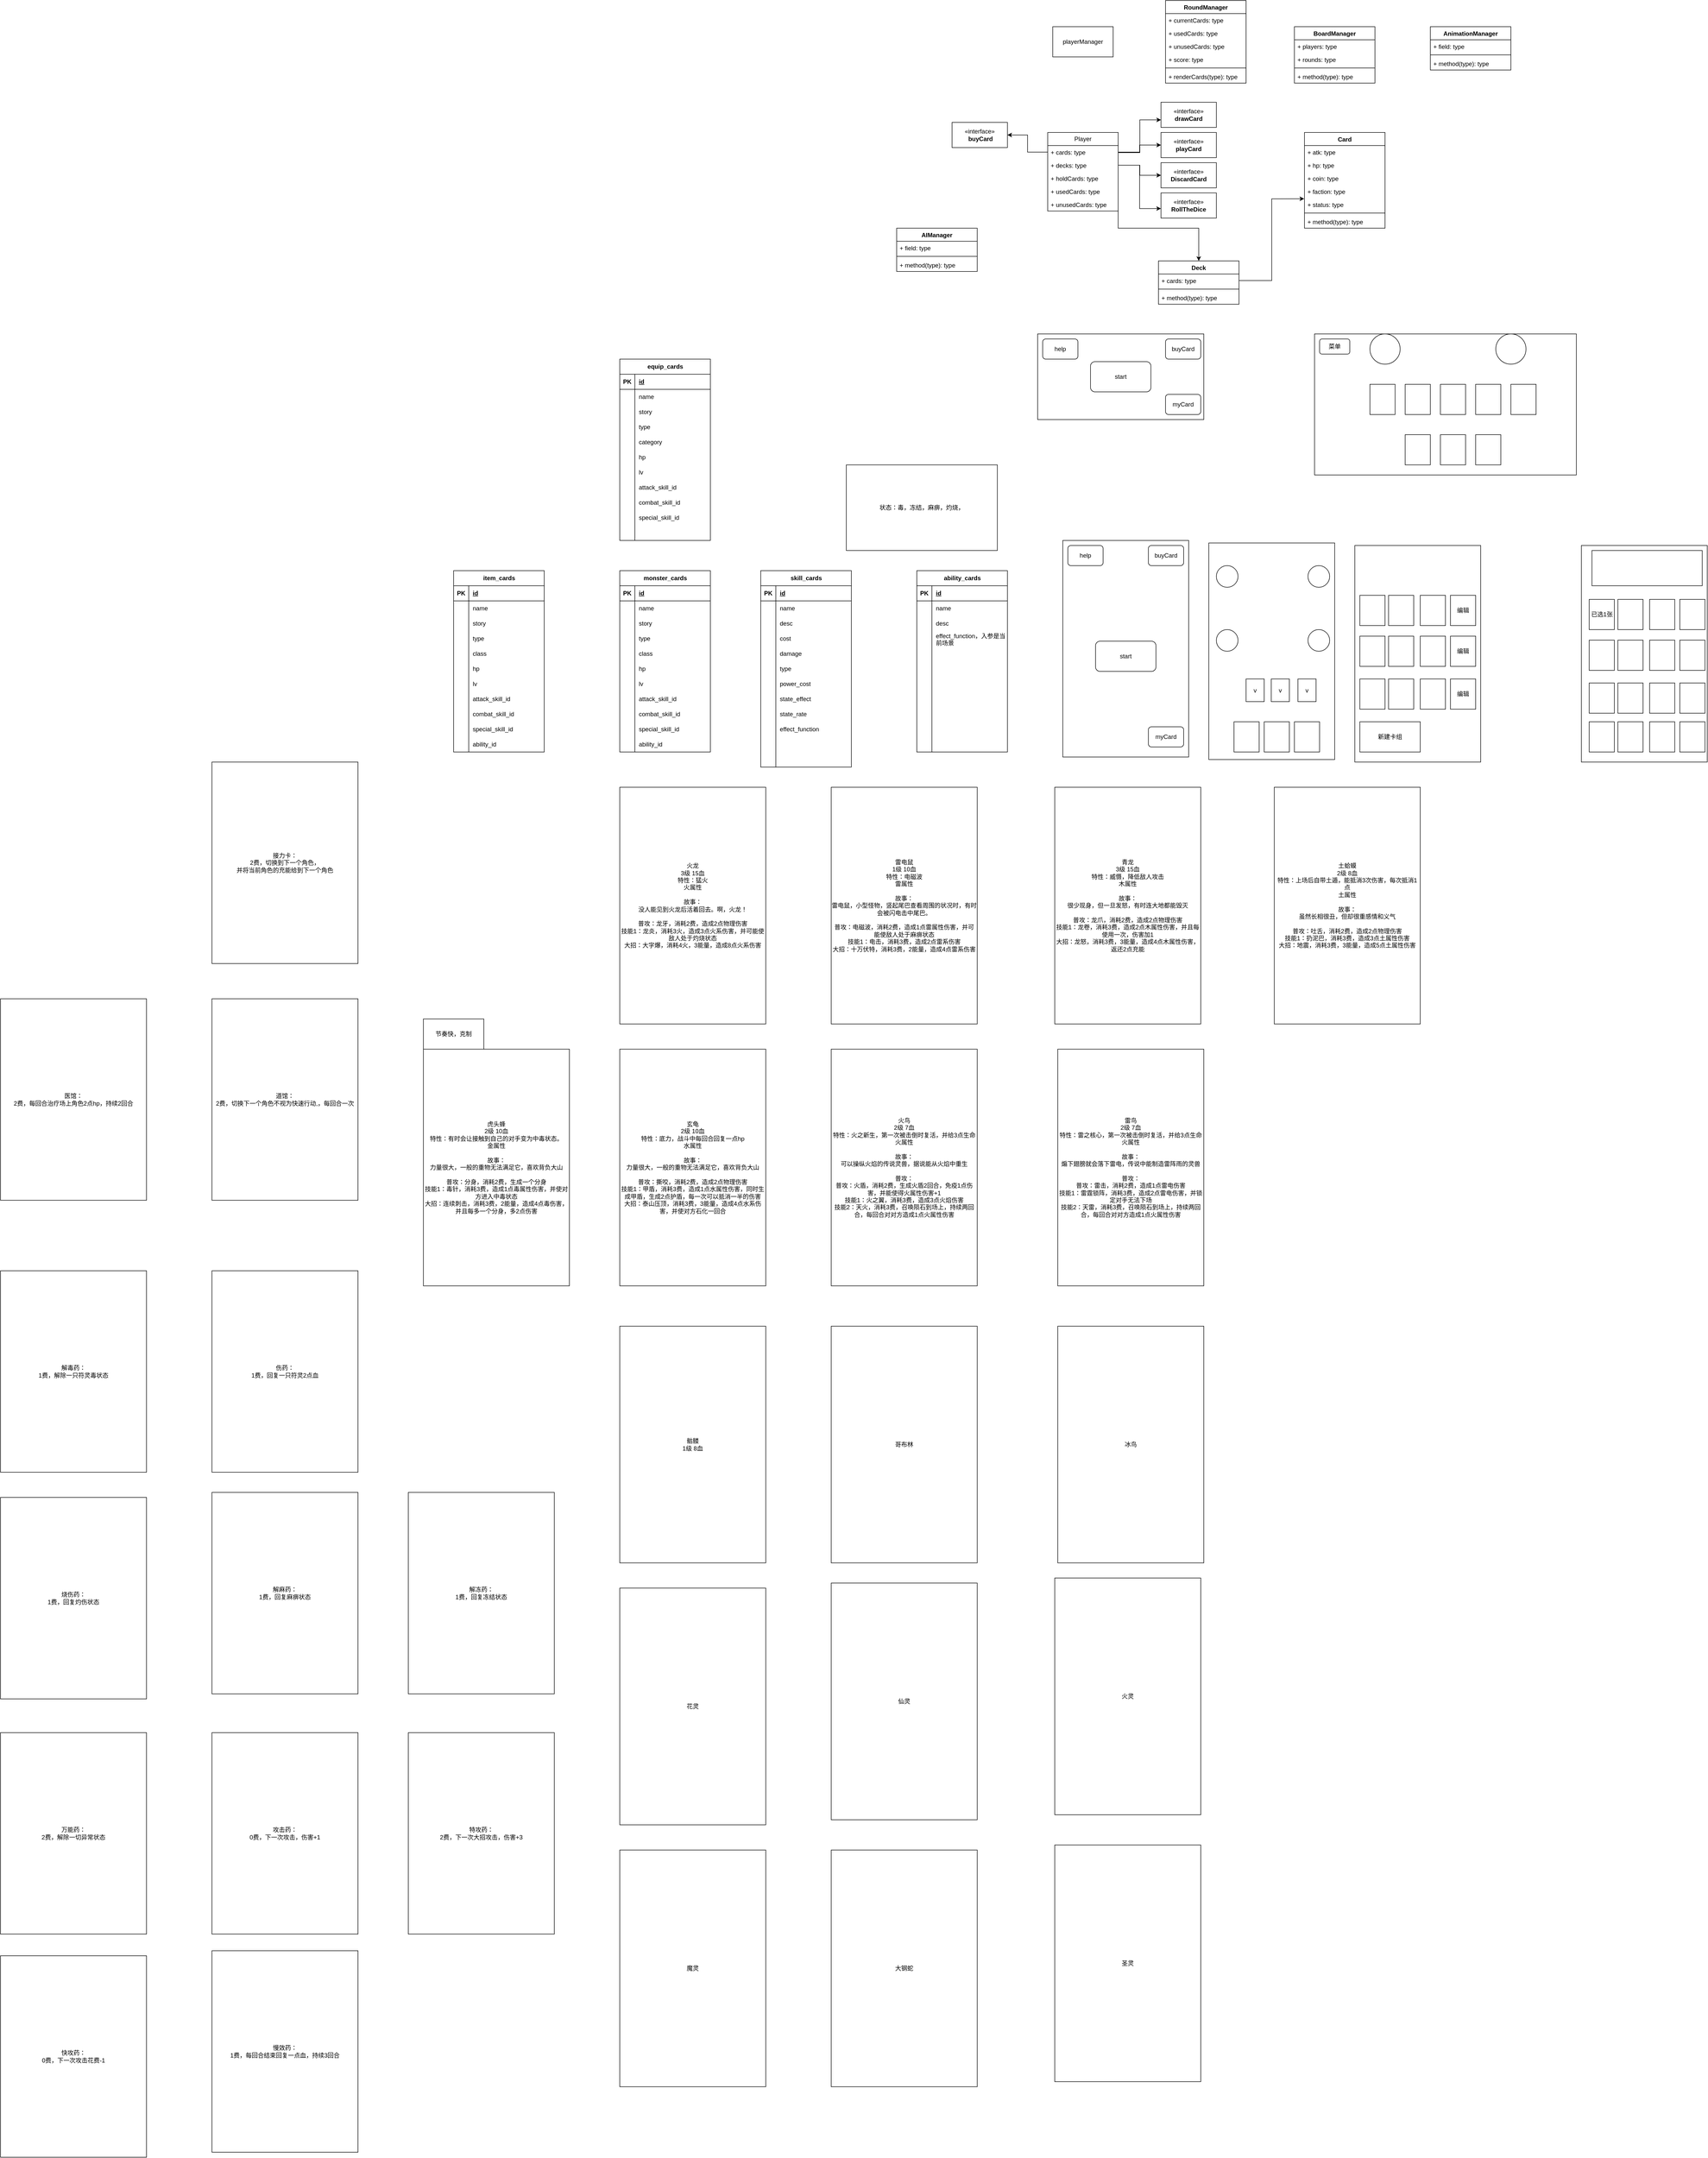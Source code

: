<mxfile version="21.3.7" type="github">
  <diagram name="第 1 页" id="MNc6gyyGIOkFOuRA8HaN">
    <mxGraphModel dx="4128" dy="868" grid="1" gridSize="10" guides="1" tooltips="1" connect="1" arrows="1" fold="1" page="1" pageScale="1" pageWidth="827" pageHeight="1169" math="0" shadow="0">
      <root>
        <mxCell id="0" />
        <mxCell id="1" parent="0" />
        <mxCell id="waJKk4ikB9sFZJaaO0Lk-2" value="playerManager" style="rounded=0;whiteSpace=wrap;html=1;" parent="1" vertex="1">
          <mxGeometry x="110" y="120" width="120" height="60" as="geometry" />
        </mxCell>
        <mxCell id="waJKk4ikB9sFZJaaO0Lk-30" value="" style="edgeStyle=orthogonalEdgeStyle;rounded=0;orthogonalLoop=1;jettySize=auto;html=1;" parent="1" source="waJKk4ikB9sFZJaaO0Lk-8" target="waJKk4ikB9sFZJaaO0Lk-29" edge="1">
          <mxGeometry relative="1" as="geometry">
            <Array as="points">
              <mxPoint x="283" y="370" />
              <mxPoint x="283" y="305" />
            </Array>
          </mxGeometry>
        </mxCell>
        <mxCell id="waJKk4ikB9sFZJaaO0Lk-34" style="edgeStyle=orthogonalEdgeStyle;rounded=0;orthogonalLoop=1;jettySize=auto;html=1;exitX=1;exitY=0.5;exitDx=0;exitDy=0;entryX=0;entryY=0.5;entryDx=0;entryDy=0;" parent="1" source="waJKk4ikB9sFZJaaO0Lk-9" target="waJKk4ikB9sFZJaaO0Lk-31" edge="1">
          <mxGeometry relative="1" as="geometry" />
        </mxCell>
        <mxCell id="waJKk4ikB9sFZJaaO0Lk-8" value="Player" style="swimlane;fontStyle=0;childLayout=stackLayout;horizontal=1;startSize=26;fillColor=none;horizontalStack=0;resizeParent=1;resizeParentMax=0;resizeLast=0;collapsible=1;marginBottom=0;whiteSpace=wrap;html=1;" parent="1" vertex="1">
          <mxGeometry x="100" y="330" width="140" height="156" as="geometry" />
        </mxCell>
        <mxCell id="waJKk4ikB9sFZJaaO0Lk-9" value="+ cards: type" style="text;strokeColor=none;fillColor=none;align=left;verticalAlign=top;spacingLeft=4;spacingRight=4;overflow=hidden;rotatable=0;points=[[0,0.5],[1,0.5]];portConstraint=eastwest;whiteSpace=wrap;html=1;" parent="waJKk4ikB9sFZJaaO0Lk-8" vertex="1">
          <mxGeometry y="26" width="140" height="26" as="geometry" />
        </mxCell>
        <mxCell id="waJKk4ikB9sFZJaaO0Lk-45" value="+ decks: type" style="text;strokeColor=none;fillColor=none;align=left;verticalAlign=top;spacingLeft=4;spacingRight=4;overflow=hidden;rotatable=0;points=[[0,0.5],[1,0.5]];portConstraint=eastwest;whiteSpace=wrap;html=1;" parent="waJKk4ikB9sFZJaaO0Lk-8" vertex="1">
          <mxGeometry y="52" width="140" height="26" as="geometry" />
        </mxCell>
        <mxCell id="waJKk4ikB9sFZJaaO0Lk-46" value="+ holdCards: type" style="text;strokeColor=none;fillColor=none;align=left;verticalAlign=top;spacingLeft=4;spacingRight=4;overflow=hidden;rotatable=0;points=[[0,0.5],[1,0.5]];portConstraint=eastwest;whiteSpace=wrap;html=1;" parent="waJKk4ikB9sFZJaaO0Lk-8" vertex="1">
          <mxGeometry y="78" width="140" height="26" as="geometry" />
        </mxCell>
        <mxCell id="waJKk4ikB9sFZJaaO0Lk-47" value="+ usedCards: type" style="text;strokeColor=none;fillColor=none;align=left;verticalAlign=top;spacingLeft=4;spacingRight=4;overflow=hidden;rotatable=0;points=[[0,0.5],[1,0.5]];portConstraint=eastwest;whiteSpace=wrap;html=1;" parent="waJKk4ikB9sFZJaaO0Lk-8" vertex="1">
          <mxGeometry y="104" width="140" height="26" as="geometry" />
        </mxCell>
        <mxCell id="waJKk4ikB9sFZJaaO0Lk-23" value="+ unusedCards: type" style="text;strokeColor=none;fillColor=none;align=left;verticalAlign=top;spacingLeft=4;spacingRight=4;overflow=hidden;rotatable=0;points=[[0,0.5],[1,0.5]];portConstraint=eastwest;whiteSpace=wrap;html=1;" parent="waJKk4ikB9sFZJaaO0Lk-8" vertex="1">
          <mxGeometry y="130" width="140" height="26" as="geometry" />
        </mxCell>
        <mxCell id="waJKk4ikB9sFZJaaO0Lk-12" value="Card" style="swimlane;fontStyle=1;align=center;verticalAlign=top;childLayout=stackLayout;horizontal=1;startSize=26;horizontalStack=0;resizeParent=1;resizeParentMax=0;resizeLast=0;collapsible=1;marginBottom=0;whiteSpace=wrap;html=1;" parent="1" vertex="1">
          <mxGeometry x="610" y="330" width="160" height="190" as="geometry" />
        </mxCell>
        <mxCell id="waJKk4ikB9sFZJaaO0Lk-13" value="+ atk: type&lt;br&gt;" style="text;strokeColor=none;fillColor=none;align=left;verticalAlign=top;spacingLeft=4;spacingRight=4;overflow=hidden;rotatable=0;points=[[0,0.5],[1,0.5]];portConstraint=eastwest;whiteSpace=wrap;html=1;" parent="waJKk4ikB9sFZJaaO0Lk-12" vertex="1">
          <mxGeometry y="26" width="160" height="26" as="geometry" />
        </mxCell>
        <mxCell id="waJKk4ikB9sFZJaaO0Lk-20" value="+ hp: type" style="text;strokeColor=none;fillColor=none;align=left;verticalAlign=top;spacingLeft=4;spacingRight=4;overflow=hidden;rotatable=0;points=[[0,0.5],[1,0.5]];portConstraint=eastwest;whiteSpace=wrap;html=1;" parent="waJKk4ikB9sFZJaaO0Lk-12" vertex="1">
          <mxGeometry y="52" width="160" height="26" as="geometry" />
        </mxCell>
        <mxCell id="waJKk4ikB9sFZJaaO0Lk-21" value="+ coin: type" style="text;strokeColor=none;fillColor=none;align=left;verticalAlign=top;spacingLeft=4;spacingRight=4;overflow=hidden;rotatable=0;points=[[0,0.5],[1,0.5]];portConstraint=eastwest;whiteSpace=wrap;html=1;" parent="waJKk4ikB9sFZJaaO0Lk-12" vertex="1">
          <mxGeometry y="78" width="160" height="26" as="geometry" />
        </mxCell>
        <mxCell id="waJKk4ikB9sFZJaaO0Lk-50" value="+ faction: type" style="text;strokeColor=none;fillColor=none;align=left;verticalAlign=top;spacingLeft=4;spacingRight=4;overflow=hidden;rotatable=0;points=[[0,0.5],[1,0.5]];portConstraint=eastwest;whiteSpace=wrap;html=1;" parent="waJKk4ikB9sFZJaaO0Lk-12" vertex="1">
          <mxGeometry y="104" width="160" height="26" as="geometry" />
        </mxCell>
        <mxCell id="waJKk4ikB9sFZJaaO0Lk-55" value="+ status: type" style="text;strokeColor=none;fillColor=none;align=left;verticalAlign=top;spacingLeft=4;spacingRight=4;overflow=hidden;rotatable=0;points=[[0,0.5],[1,0.5]];portConstraint=eastwest;whiteSpace=wrap;html=1;" parent="waJKk4ikB9sFZJaaO0Lk-12" vertex="1">
          <mxGeometry y="130" width="160" height="26" as="geometry" />
        </mxCell>
        <mxCell id="waJKk4ikB9sFZJaaO0Lk-14" value="" style="line;strokeWidth=1;fillColor=none;align=left;verticalAlign=middle;spacingTop=-1;spacingLeft=3;spacingRight=3;rotatable=0;labelPosition=right;points=[];portConstraint=eastwest;strokeColor=inherit;" parent="waJKk4ikB9sFZJaaO0Lk-12" vertex="1">
          <mxGeometry y="156" width="160" height="8" as="geometry" />
        </mxCell>
        <mxCell id="waJKk4ikB9sFZJaaO0Lk-15" value="+ method(type): type" style="text;strokeColor=none;fillColor=none;align=left;verticalAlign=top;spacingLeft=4;spacingRight=4;overflow=hidden;rotatable=0;points=[[0,0.5],[1,0.5]];portConstraint=eastwest;whiteSpace=wrap;html=1;" parent="waJKk4ikB9sFZJaaO0Lk-12" vertex="1">
          <mxGeometry y="164" width="160" height="26" as="geometry" />
        </mxCell>
        <mxCell id="waJKk4ikB9sFZJaaO0Lk-16" value="Deck" style="swimlane;fontStyle=1;align=center;verticalAlign=top;childLayout=stackLayout;horizontal=1;startSize=26;horizontalStack=0;resizeParent=1;resizeParentMax=0;resizeLast=0;collapsible=1;marginBottom=0;whiteSpace=wrap;html=1;" parent="1" vertex="1">
          <mxGeometry x="320" y="585" width="160" height="86" as="geometry" />
        </mxCell>
        <mxCell id="waJKk4ikB9sFZJaaO0Lk-17" value="+ cards: type" style="text;strokeColor=none;fillColor=none;align=left;verticalAlign=top;spacingLeft=4;spacingRight=4;overflow=hidden;rotatable=0;points=[[0,0.5],[1,0.5]];portConstraint=eastwest;whiteSpace=wrap;html=1;" parent="waJKk4ikB9sFZJaaO0Lk-16" vertex="1">
          <mxGeometry y="26" width="160" height="26" as="geometry" />
        </mxCell>
        <mxCell id="waJKk4ikB9sFZJaaO0Lk-18" value="" style="line;strokeWidth=1;fillColor=none;align=left;verticalAlign=middle;spacingTop=-1;spacingLeft=3;spacingRight=3;rotatable=0;labelPosition=right;points=[];portConstraint=eastwest;strokeColor=inherit;" parent="waJKk4ikB9sFZJaaO0Lk-16" vertex="1">
          <mxGeometry y="52" width="160" height="8" as="geometry" />
        </mxCell>
        <mxCell id="waJKk4ikB9sFZJaaO0Lk-19" value="+ method(type): type" style="text;strokeColor=none;fillColor=none;align=left;verticalAlign=top;spacingLeft=4;spacingRight=4;overflow=hidden;rotatable=0;points=[[0,0.5],[1,0.5]];portConstraint=eastwest;whiteSpace=wrap;html=1;" parent="waJKk4ikB9sFZJaaO0Lk-16" vertex="1">
          <mxGeometry y="60" width="160" height="26" as="geometry" />
        </mxCell>
        <mxCell id="waJKk4ikB9sFZJaaO0Lk-24" value="BoardManager" style="swimlane;fontStyle=1;align=center;verticalAlign=top;childLayout=stackLayout;horizontal=1;startSize=26;horizontalStack=0;resizeParent=1;resizeParentMax=0;resizeLast=0;collapsible=1;marginBottom=0;whiteSpace=wrap;html=1;" parent="1" vertex="1">
          <mxGeometry x="590" y="120" width="160" height="112" as="geometry" />
        </mxCell>
        <mxCell id="waJKk4ikB9sFZJaaO0Lk-25" value="+ players: type" style="text;strokeColor=none;fillColor=none;align=left;verticalAlign=top;spacingLeft=4;spacingRight=4;overflow=hidden;rotatable=0;points=[[0,0.5],[1,0.5]];portConstraint=eastwest;whiteSpace=wrap;html=1;" parent="waJKk4ikB9sFZJaaO0Lk-24" vertex="1">
          <mxGeometry y="26" width="160" height="26" as="geometry" />
        </mxCell>
        <mxCell id="waJKk4ikB9sFZJaaO0Lk-28" value="+ rounds: type" style="text;strokeColor=none;fillColor=none;align=left;verticalAlign=top;spacingLeft=4;spacingRight=4;overflow=hidden;rotatable=0;points=[[0,0.5],[1,0.5]];portConstraint=eastwest;whiteSpace=wrap;html=1;" parent="waJKk4ikB9sFZJaaO0Lk-24" vertex="1">
          <mxGeometry y="52" width="160" height="26" as="geometry" />
        </mxCell>
        <mxCell id="waJKk4ikB9sFZJaaO0Lk-26" value="" style="line;strokeWidth=1;fillColor=none;align=left;verticalAlign=middle;spacingTop=-1;spacingLeft=3;spacingRight=3;rotatable=0;labelPosition=right;points=[];portConstraint=eastwest;strokeColor=inherit;" parent="waJKk4ikB9sFZJaaO0Lk-24" vertex="1">
          <mxGeometry y="78" width="160" height="8" as="geometry" />
        </mxCell>
        <mxCell id="waJKk4ikB9sFZJaaO0Lk-27" value="+ method(type): type" style="text;strokeColor=none;fillColor=none;align=left;verticalAlign=top;spacingLeft=4;spacingRight=4;overflow=hidden;rotatable=0;points=[[0,0.5],[1,0.5]];portConstraint=eastwest;whiteSpace=wrap;html=1;" parent="waJKk4ikB9sFZJaaO0Lk-24" vertex="1">
          <mxGeometry y="86" width="160" height="26" as="geometry" />
        </mxCell>
        <mxCell id="waJKk4ikB9sFZJaaO0Lk-29" value="«interface»&lt;br&gt;&lt;b&gt;drawCard&lt;/b&gt;" style="html=1;whiteSpace=wrap;" parent="1" vertex="1">
          <mxGeometry x="325" y="270" width="110" height="50" as="geometry" />
        </mxCell>
        <mxCell id="waJKk4ikB9sFZJaaO0Lk-31" value="«interface»&lt;br&gt;&lt;b&gt;playCard&lt;/b&gt;" style="html=1;whiteSpace=wrap;" parent="1" vertex="1">
          <mxGeometry x="325" y="330" width="110" height="50" as="geometry" />
        </mxCell>
        <mxCell id="waJKk4ikB9sFZJaaO0Lk-32" value="«interface»&lt;br&gt;&lt;b&gt;RollTheDice&lt;/b&gt;" style="html=1;whiteSpace=wrap;" parent="1" vertex="1">
          <mxGeometry x="325" y="450" width="110" height="50" as="geometry" />
        </mxCell>
        <mxCell id="waJKk4ikB9sFZJaaO0Lk-37" value="RoundManager" style="swimlane;fontStyle=1;align=center;verticalAlign=top;childLayout=stackLayout;horizontal=1;startSize=26;horizontalStack=0;resizeParent=1;resizeParentMax=0;resizeLast=0;collapsible=1;marginBottom=0;whiteSpace=wrap;html=1;" parent="1" vertex="1">
          <mxGeometry x="334" y="68" width="160" height="164" as="geometry" />
        </mxCell>
        <mxCell id="waJKk4ikB9sFZJaaO0Lk-38" value="+ currentCards: type" style="text;strokeColor=none;fillColor=none;align=left;verticalAlign=top;spacingLeft=4;spacingRight=4;overflow=hidden;rotatable=0;points=[[0,0.5],[1,0.5]];portConstraint=eastwest;whiteSpace=wrap;html=1;" parent="waJKk4ikB9sFZJaaO0Lk-37" vertex="1">
          <mxGeometry y="26" width="160" height="26" as="geometry" />
        </mxCell>
        <mxCell id="waJKk4ikB9sFZJaaO0Lk-39" value="+ usedCards: type" style="text;strokeColor=none;fillColor=none;align=left;verticalAlign=top;spacingLeft=4;spacingRight=4;overflow=hidden;rotatable=0;points=[[0,0.5],[1,0.5]];portConstraint=eastwest;whiteSpace=wrap;html=1;" parent="waJKk4ikB9sFZJaaO0Lk-37" vertex="1">
          <mxGeometry y="52" width="160" height="26" as="geometry" />
        </mxCell>
        <mxCell id="waJKk4ikB9sFZJaaO0Lk-49" value="+ unusedCards: type" style="text;strokeColor=none;fillColor=none;align=left;verticalAlign=top;spacingLeft=4;spacingRight=4;overflow=hidden;rotatable=0;points=[[0,0.5],[1,0.5]];portConstraint=eastwest;whiteSpace=wrap;html=1;" parent="waJKk4ikB9sFZJaaO0Lk-37" vertex="1">
          <mxGeometry y="78" width="160" height="26" as="geometry" />
        </mxCell>
        <mxCell id="waJKk4ikB9sFZJaaO0Lk-44" value="+ score: type" style="text;strokeColor=none;fillColor=none;align=left;verticalAlign=top;spacingLeft=4;spacingRight=4;overflow=hidden;rotatable=0;points=[[0,0.5],[1,0.5]];portConstraint=eastwest;whiteSpace=wrap;html=1;" parent="waJKk4ikB9sFZJaaO0Lk-37" vertex="1">
          <mxGeometry y="104" width="160" height="26" as="geometry" />
        </mxCell>
        <mxCell id="waJKk4ikB9sFZJaaO0Lk-40" value="" style="line;strokeWidth=1;fillColor=none;align=left;verticalAlign=middle;spacingTop=-1;spacingLeft=3;spacingRight=3;rotatable=0;labelPosition=right;points=[];portConstraint=eastwest;strokeColor=inherit;" parent="waJKk4ikB9sFZJaaO0Lk-37" vertex="1">
          <mxGeometry y="130" width="160" height="8" as="geometry" />
        </mxCell>
        <mxCell id="waJKk4ikB9sFZJaaO0Lk-41" value="+ renderCards(type): type" style="text;strokeColor=none;fillColor=none;align=left;verticalAlign=top;spacingLeft=4;spacingRight=4;overflow=hidden;rotatable=0;points=[[0,0.5],[1,0.5]];portConstraint=eastwest;whiteSpace=wrap;html=1;" parent="waJKk4ikB9sFZJaaO0Lk-37" vertex="1">
          <mxGeometry y="138" width="160" height="26" as="geometry" />
        </mxCell>
        <mxCell id="waJKk4ikB9sFZJaaO0Lk-51" value="AnimationManager" style="swimlane;fontStyle=1;align=center;verticalAlign=top;childLayout=stackLayout;horizontal=1;startSize=26;horizontalStack=0;resizeParent=1;resizeParentMax=0;resizeLast=0;collapsible=1;marginBottom=0;whiteSpace=wrap;html=1;" parent="1" vertex="1">
          <mxGeometry x="860" y="120" width="160" height="86" as="geometry" />
        </mxCell>
        <mxCell id="waJKk4ikB9sFZJaaO0Lk-52" value="+ field: type" style="text;strokeColor=none;fillColor=none;align=left;verticalAlign=top;spacingLeft=4;spacingRight=4;overflow=hidden;rotatable=0;points=[[0,0.5],[1,0.5]];portConstraint=eastwest;whiteSpace=wrap;html=1;" parent="waJKk4ikB9sFZJaaO0Lk-51" vertex="1">
          <mxGeometry y="26" width="160" height="26" as="geometry" />
        </mxCell>
        <mxCell id="waJKk4ikB9sFZJaaO0Lk-53" value="" style="line;strokeWidth=1;fillColor=none;align=left;verticalAlign=middle;spacingTop=-1;spacingLeft=3;spacingRight=3;rotatable=0;labelPosition=right;points=[];portConstraint=eastwest;strokeColor=inherit;" parent="waJKk4ikB9sFZJaaO0Lk-51" vertex="1">
          <mxGeometry y="52" width="160" height="8" as="geometry" />
        </mxCell>
        <mxCell id="waJKk4ikB9sFZJaaO0Lk-54" value="+ method(type): type" style="text;strokeColor=none;fillColor=none;align=left;verticalAlign=top;spacingLeft=4;spacingRight=4;overflow=hidden;rotatable=0;points=[[0,0.5],[1,0.5]];portConstraint=eastwest;whiteSpace=wrap;html=1;" parent="waJKk4ikB9sFZJaaO0Lk-51" vertex="1">
          <mxGeometry y="60" width="160" height="26" as="geometry" />
        </mxCell>
        <mxCell id="waJKk4ikB9sFZJaaO0Lk-56" style="edgeStyle=orthogonalEdgeStyle;rounded=0;orthogonalLoop=1;jettySize=auto;html=1;exitX=1;exitY=0.5;exitDx=0;exitDy=0;" parent="1" source="waJKk4ikB9sFZJaaO0Lk-45" target="waJKk4ikB9sFZJaaO0Lk-16" edge="1">
          <mxGeometry relative="1" as="geometry">
            <Array as="points">
              <mxPoint x="240" y="520" />
              <mxPoint x="400" y="520" />
            </Array>
          </mxGeometry>
        </mxCell>
        <mxCell id="waJKk4ikB9sFZJaaO0Lk-57" style="edgeStyle=orthogonalEdgeStyle;rounded=0;orthogonalLoop=1;jettySize=auto;html=1;exitX=1;exitY=0.5;exitDx=0;exitDy=0;entryX=-0.004;entryY=0.064;entryDx=0;entryDy=0;entryPerimeter=0;" parent="1" source="waJKk4ikB9sFZJaaO0Lk-17" target="waJKk4ikB9sFZJaaO0Lk-55" edge="1">
          <mxGeometry relative="1" as="geometry" />
        </mxCell>
        <mxCell id="waJKk4ikB9sFZJaaO0Lk-58" value="«interface»&lt;br&gt;&lt;b&gt;DiscardCard&lt;/b&gt;" style="html=1;whiteSpace=wrap;" parent="1" vertex="1">
          <mxGeometry x="325" y="390" width="110" height="50" as="geometry" />
        </mxCell>
        <mxCell id="waJKk4ikB9sFZJaaO0Lk-59" style="edgeStyle=orthogonalEdgeStyle;rounded=0;orthogonalLoop=1;jettySize=auto;html=1;exitX=1;exitY=0.5;exitDx=0;exitDy=0;entryX=0;entryY=0.5;entryDx=0;entryDy=0;" parent="1" source="waJKk4ikB9sFZJaaO0Lk-45" target="waJKk4ikB9sFZJaaO0Lk-58" edge="1">
          <mxGeometry relative="1" as="geometry">
            <Array as="points">
              <mxPoint x="283" y="395" />
              <mxPoint x="283" y="415" />
            </Array>
          </mxGeometry>
        </mxCell>
        <mxCell id="waJKk4ikB9sFZJaaO0Lk-60" style="edgeStyle=orthogonalEdgeStyle;rounded=0;orthogonalLoop=1;jettySize=auto;html=1;exitX=1;exitY=0.5;exitDx=0;exitDy=0;entryX=-0.001;entryY=0.621;entryDx=0;entryDy=0;entryPerimeter=0;" parent="1" source="waJKk4ikB9sFZJaaO0Lk-45" target="waJKk4ikB9sFZJaaO0Lk-32" edge="1">
          <mxGeometry relative="1" as="geometry" />
        </mxCell>
        <mxCell id="waJKk4ikB9sFZJaaO0Lk-61" value="«interface»&lt;br&gt;&lt;b&gt;&amp;nbsp;buyCard&lt;/b&gt;" style="html=1;whiteSpace=wrap;" parent="1" vertex="1">
          <mxGeometry x="-90" y="310" width="110" height="50" as="geometry" />
        </mxCell>
        <mxCell id="waJKk4ikB9sFZJaaO0Lk-62" style="edgeStyle=orthogonalEdgeStyle;rounded=0;orthogonalLoop=1;jettySize=auto;html=1;exitX=0;exitY=0.5;exitDx=0;exitDy=0;entryX=1;entryY=0.5;entryDx=0;entryDy=0;" parent="1" source="waJKk4ikB9sFZJaaO0Lk-9" target="waJKk4ikB9sFZJaaO0Lk-61" edge="1">
          <mxGeometry relative="1" as="geometry" />
        </mxCell>
        <mxCell id="waJKk4ikB9sFZJaaO0Lk-63" value="" style="rounded=0;whiteSpace=wrap;html=1;" parent="1" vertex="1">
          <mxGeometry x="80" y="730" width="330" height="170" as="geometry" />
        </mxCell>
        <mxCell id="waJKk4ikB9sFZJaaO0Lk-64" value="start" style="rounded=1;whiteSpace=wrap;html=1;" parent="1" vertex="1">
          <mxGeometry x="185" y="785" width="120" height="60" as="geometry" />
        </mxCell>
        <mxCell id="waJKk4ikB9sFZJaaO0Lk-65" value="buyCard" style="rounded=1;whiteSpace=wrap;html=1;" parent="1" vertex="1">
          <mxGeometry x="334" y="740" width="70" height="40" as="geometry" />
        </mxCell>
        <mxCell id="waJKk4ikB9sFZJaaO0Lk-66" value="myCard" style="rounded=1;whiteSpace=wrap;html=1;" parent="1" vertex="1">
          <mxGeometry x="334" y="850" width="70" height="40" as="geometry" />
        </mxCell>
        <mxCell id="waJKk4ikB9sFZJaaO0Lk-67" value="help" style="rounded=1;whiteSpace=wrap;html=1;" parent="1" vertex="1">
          <mxGeometry x="90" y="740" width="70" height="40" as="geometry" />
        </mxCell>
        <mxCell id="waJKk4ikB9sFZJaaO0Lk-70" value="" style="rounded=0;whiteSpace=wrap;html=1;" parent="1" vertex="1">
          <mxGeometry x="130" y="1140" width="250" height="430" as="geometry" />
        </mxCell>
        <mxCell id="waJKk4ikB9sFZJaaO0Lk-71" value="start" style="rounded=1;whiteSpace=wrap;html=1;" parent="1" vertex="1">
          <mxGeometry x="195" y="1340" width="120" height="60" as="geometry" />
        </mxCell>
        <mxCell id="waJKk4ikB9sFZJaaO0Lk-72" value="myCard" style="rounded=1;whiteSpace=wrap;html=1;" parent="1" vertex="1">
          <mxGeometry x="300" y="1510" width="70" height="40" as="geometry" />
        </mxCell>
        <mxCell id="waJKk4ikB9sFZJaaO0Lk-73" value="buyCard" style="rounded=1;whiteSpace=wrap;html=1;" parent="1" vertex="1">
          <mxGeometry x="300" y="1150" width="70" height="40" as="geometry" />
        </mxCell>
        <mxCell id="waJKk4ikB9sFZJaaO0Lk-74" value="help" style="rounded=1;whiteSpace=wrap;html=1;" parent="1" vertex="1">
          <mxGeometry x="140" y="1150" width="70" height="40" as="geometry" />
        </mxCell>
        <mxCell id="waJKk4ikB9sFZJaaO0Lk-75" value="" style="rounded=0;whiteSpace=wrap;html=1;" parent="1" vertex="1">
          <mxGeometry x="630" y="730" width="520" height="280" as="geometry" />
        </mxCell>
        <mxCell id="waJKk4ikB9sFZJaaO0Lk-76" value="" style="rounded=0;whiteSpace=wrap;html=1;" parent="1" vertex="1">
          <mxGeometry x="810" y="930" width="50" height="60" as="geometry" />
        </mxCell>
        <mxCell id="waJKk4ikB9sFZJaaO0Lk-77" value="" style="rounded=0;whiteSpace=wrap;html=1;" parent="1" vertex="1">
          <mxGeometry x="880" y="930" width="50" height="60" as="geometry" />
        </mxCell>
        <mxCell id="waJKk4ikB9sFZJaaO0Lk-78" value="" style="rounded=0;whiteSpace=wrap;html=1;" parent="1" vertex="1">
          <mxGeometry x="950" y="930" width="50" height="60" as="geometry" />
        </mxCell>
        <mxCell id="waJKk4ikB9sFZJaaO0Lk-79" value="" style="rounded=0;whiteSpace=wrap;html=1;" parent="1" vertex="1">
          <mxGeometry x="740" y="830" width="50" height="60" as="geometry" />
        </mxCell>
        <mxCell id="waJKk4ikB9sFZJaaO0Lk-80" value="" style="rounded=0;whiteSpace=wrap;html=1;" parent="1" vertex="1">
          <mxGeometry x="810" y="830" width="50" height="60" as="geometry" />
        </mxCell>
        <mxCell id="waJKk4ikB9sFZJaaO0Lk-81" value="" style="rounded=0;whiteSpace=wrap;html=1;" parent="1" vertex="1">
          <mxGeometry x="880" y="830" width="50" height="60" as="geometry" />
        </mxCell>
        <mxCell id="waJKk4ikB9sFZJaaO0Lk-82" value="" style="rounded=0;whiteSpace=wrap;html=1;" parent="1" vertex="1">
          <mxGeometry x="950" y="830" width="50" height="60" as="geometry" />
        </mxCell>
        <mxCell id="waJKk4ikB9sFZJaaO0Lk-83" value="" style="rounded=0;whiteSpace=wrap;html=1;" parent="1" vertex="1">
          <mxGeometry x="1020" y="830" width="50" height="60" as="geometry" />
        </mxCell>
        <mxCell id="waJKk4ikB9sFZJaaO0Lk-84" value="" style="ellipse;whiteSpace=wrap;html=1;aspect=fixed;" parent="1" vertex="1">
          <mxGeometry x="740" y="730" width="60" height="60" as="geometry" />
        </mxCell>
        <mxCell id="waJKk4ikB9sFZJaaO0Lk-85" value="" style="ellipse;whiteSpace=wrap;html=1;aspect=fixed;" parent="1" vertex="1">
          <mxGeometry x="990" y="730" width="60" height="60" as="geometry" />
        </mxCell>
        <mxCell id="waJKk4ikB9sFZJaaO0Lk-88" value="菜单" style="rounded=1;whiteSpace=wrap;html=1;" parent="1" vertex="1">
          <mxGeometry x="640" y="740" width="60" height="30" as="geometry" />
        </mxCell>
        <mxCell id="waJKk4ikB9sFZJaaO0Lk-89" value="" style="rounded=0;whiteSpace=wrap;html=1;" parent="1" vertex="1">
          <mxGeometry x="710" y="1150" width="250" height="430" as="geometry" />
        </mxCell>
        <mxCell id="waJKk4ikB9sFZJaaO0Lk-90" value="" style="rounded=0;whiteSpace=wrap;html=1;" parent="1" vertex="1">
          <mxGeometry x="720" y="1249" width="50" height="60" as="geometry" />
        </mxCell>
        <mxCell id="waJKk4ikB9sFZJaaO0Lk-91" value="" style="rounded=0;whiteSpace=wrap;html=1;" parent="1" vertex="1">
          <mxGeometry x="777" y="1249" width="50" height="60" as="geometry" />
        </mxCell>
        <mxCell id="waJKk4ikB9sFZJaaO0Lk-92" value="" style="rounded=0;whiteSpace=wrap;html=1;" parent="1" vertex="1">
          <mxGeometry x="840" y="1249" width="50" height="60" as="geometry" />
        </mxCell>
        <mxCell id="waJKk4ikB9sFZJaaO0Lk-93" value="编辑" style="rounded=0;whiteSpace=wrap;html=1;" parent="1" vertex="1">
          <mxGeometry x="900" y="1249" width="50" height="60" as="geometry" />
        </mxCell>
        <mxCell id="waJKk4ikB9sFZJaaO0Lk-94" value="" style="rounded=0;whiteSpace=wrap;html=1;" parent="1" vertex="1">
          <mxGeometry x="720" y="1330" width="50" height="60" as="geometry" />
        </mxCell>
        <mxCell id="waJKk4ikB9sFZJaaO0Lk-95" value="" style="rounded=0;whiteSpace=wrap;html=1;" parent="1" vertex="1">
          <mxGeometry x="777" y="1330" width="50" height="60" as="geometry" />
        </mxCell>
        <mxCell id="waJKk4ikB9sFZJaaO0Lk-96" value="" style="rounded=0;whiteSpace=wrap;html=1;" parent="1" vertex="1">
          <mxGeometry x="840" y="1330" width="50" height="60" as="geometry" />
        </mxCell>
        <mxCell id="waJKk4ikB9sFZJaaO0Lk-97" value="编辑" style="rounded=0;whiteSpace=wrap;html=1;" parent="1" vertex="1">
          <mxGeometry x="900" y="1330" width="50" height="60" as="geometry" />
        </mxCell>
        <mxCell id="waJKk4ikB9sFZJaaO0Lk-98" value="" style="rounded=0;whiteSpace=wrap;html=1;" parent="1" vertex="1">
          <mxGeometry x="720" y="1415" width="50" height="60" as="geometry" />
        </mxCell>
        <mxCell id="waJKk4ikB9sFZJaaO0Lk-99" value="" style="rounded=0;whiteSpace=wrap;html=1;" parent="1" vertex="1">
          <mxGeometry x="777" y="1415" width="50" height="60" as="geometry" />
        </mxCell>
        <mxCell id="waJKk4ikB9sFZJaaO0Lk-100" value="" style="rounded=0;whiteSpace=wrap;html=1;" parent="1" vertex="1">
          <mxGeometry x="840" y="1415" width="50" height="60" as="geometry" />
        </mxCell>
        <mxCell id="waJKk4ikB9sFZJaaO0Lk-101" value="编辑" style="rounded=0;whiteSpace=wrap;html=1;" parent="1" vertex="1">
          <mxGeometry x="900" y="1415" width="50" height="60" as="geometry" />
        </mxCell>
        <mxCell id="waJKk4ikB9sFZJaaO0Lk-106" value="" style="rounded=0;whiteSpace=wrap;html=1;" parent="1" vertex="1">
          <mxGeometry x="1160" y="1150" width="250" height="430" as="geometry" />
        </mxCell>
        <mxCell id="waJKk4ikB9sFZJaaO0Lk-108" value="" style="rounded=0;whiteSpace=wrap;html=1;" parent="1" vertex="1">
          <mxGeometry x="1181" y="1160" width="219" height="70" as="geometry" />
        </mxCell>
        <mxCell id="waJKk4ikB9sFZJaaO0Lk-109" value="新建卡组" style="rounded=0;whiteSpace=wrap;html=1;" parent="1" vertex="1">
          <mxGeometry x="720" y="1500" width="120" height="60" as="geometry" />
        </mxCell>
        <mxCell id="waJKk4ikB9sFZJaaO0Lk-122" value="已选1张" style="rounded=0;whiteSpace=wrap;html=1;" parent="1" vertex="1">
          <mxGeometry x="1175.5" y="1257" width="50" height="60" as="geometry" />
        </mxCell>
        <mxCell id="waJKk4ikB9sFZJaaO0Lk-123" value="" style="rounded=0;whiteSpace=wrap;html=1;" parent="1" vertex="1">
          <mxGeometry x="1232.5" y="1257" width="50" height="60" as="geometry" />
        </mxCell>
        <mxCell id="waJKk4ikB9sFZJaaO0Lk-124" value="" style="rounded=0;whiteSpace=wrap;html=1;" parent="1" vertex="1">
          <mxGeometry x="1295.5" y="1257" width="50" height="60" as="geometry" />
        </mxCell>
        <mxCell id="waJKk4ikB9sFZJaaO0Lk-125" value="" style="rounded=0;whiteSpace=wrap;html=1;" parent="1" vertex="1">
          <mxGeometry x="1355.5" y="1257" width="50" height="60" as="geometry" />
        </mxCell>
        <mxCell id="waJKk4ikB9sFZJaaO0Lk-126" value="" style="rounded=0;whiteSpace=wrap;html=1;" parent="1" vertex="1">
          <mxGeometry x="1175.5" y="1338" width="50" height="60" as="geometry" />
        </mxCell>
        <mxCell id="waJKk4ikB9sFZJaaO0Lk-127" value="" style="rounded=0;whiteSpace=wrap;html=1;" parent="1" vertex="1">
          <mxGeometry x="1232.5" y="1338" width="50" height="60" as="geometry" />
        </mxCell>
        <mxCell id="waJKk4ikB9sFZJaaO0Lk-128" value="" style="rounded=0;whiteSpace=wrap;html=1;" parent="1" vertex="1">
          <mxGeometry x="1295.5" y="1338" width="50" height="60" as="geometry" />
        </mxCell>
        <mxCell id="waJKk4ikB9sFZJaaO0Lk-129" value="" style="rounded=0;whiteSpace=wrap;html=1;" parent="1" vertex="1">
          <mxGeometry x="1355.5" y="1338" width="50" height="60" as="geometry" />
        </mxCell>
        <mxCell id="waJKk4ikB9sFZJaaO0Lk-130" value="" style="rounded=0;whiteSpace=wrap;html=1;" parent="1" vertex="1">
          <mxGeometry x="1175.5" y="1423" width="50" height="60" as="geometry" />
        </mxCell>
        <mxCell id="waJKk4ikB9sFZJaaO0Lk-131" value="" style="rounded=0;whiteSpace=wrap;html=1;" parent="1" vertex="1">
          <mxGeometry x="1232.5" y="1423" width="50" height="60" as="geometry" />
        </mxCell>
        <mxCell id="waJKk4ikB9sFZJaaO0Lk-132" value="" style="rounded=0;whiteSpace=wrap;html=1;" parent="1" vertex="1">
          <mxGeometry x="1295.5" y="1423" width="50" height="60" as="geometry" />
        </mxCell>
        <mxCell id="waJKk4ikB9sFZJaaO0Lk-133" value="" style="rounded=0;whiteSpace=wrap;html=1;" parent="1" vertex="1">
          <mxGeometry x="1355.5" y="1423" width="50" height="60" as="geometry" />
        </mxCell>
        <mxCell id="waJKk4ikB9sFZJaaO0Lk-134" value="" style="rounded=0;whiteSpace=wrap;html=1;" parent="1" vertex="1">
          <mxGeometry x="1175.5" y="1500" width="50" height="60" as="geometry" />
        </mxCell>
        <mxCell id="waJKk4ikB9sFZJaaO0Lk-135" value="" style="rounded=0;whiteSpace=wrap;html=1;" parent="1" vertex="1">
          <mxGeometry x="1232.5" y="1500" width="50" height="60" as="geometry" />
        </mxCell>
        <mxCell id="waJKk4ikB9sFZJaaO0Lk-136" value="" style="rounded=0;whiteSpace=wrap;html=1;" parent="1" vertex="1">
          <mxGeometry x="1295.5" y="1500" width="50" height="60" as="geometry" />
        </mxCell>
        <mxCell id="waJKk4ikB9sFZJaaO0Lk-137" value="" style="rounded=0;whiteSpace=wrap;html=1;" parent="1" vertex="1">
          <mxGeometry x="1355.5" y="1500" width="50" height="60" as="geometry" />
        </mxCell>
        <mxCell id="waJKk4ikB9sFZJaaO0Lk-141" value="AIManager" style="swimlane;fontStyle=1;align=center;verticalAlign=top;childLayout=stackLayout;horizontal=1;startSize=26;horizontalStack=0;resizeParent=1;resizeParentMax=0;resizeLast=0;collapsible=1;marginBottom=0;whiteSpace=wrap;html=1;" parent="1" vertex="1">
          <mxGeometry x="-200" y="520" width="160" height="86" as="geometry" />
        </mxCell>
        <mxCell id="waJKk4ikB9sFZJaaO0Lk-142" value="+ field: type" style="text;strokeColor=none;fillColor=none;align=left;verticalAlign=top;spacingLeft=4;spacingRight=4;overflow=hidden;rotatable=0;points=[[0,0.5],[1,0.5]];portConstraint=eastwest;whiteSpace=wrap;html=1;" parent="waJKk4ikB9sFZJaaO0Lk-141" vertex="1">
          <mxGeometry y="26" width="160" height="26" as="geometry" />
        </mxCell>
        <mxCell id="waJKk4ikB9sFZJaaO0Lk-143" value="" style="line;strokeWidth=1;fillColor=none;align=left;verticalAlign=middle;spacingTop=-1;spacingLeft=3;spacingRight=3;rotatable=0;labelPosition=right;points=[];portConstraint=eastwest;strokeColor=inherit;" parent="waJKk4ikB9sFZJaaO0Lk-141" vertex="1">
          <mxGeometry y="52" width="160" height="8" as="geometry" />
        </mxCell>
        <mxCell id="waJKk4ikB9sFZJaaO0Lk-144" value="+ method(type): type" style="text;strokeColor=none;fillColor=none;align=left;verticalAlign=top;spacingLeft=4;spacingRight=4;overflow=hidden;rotatable=0;points=[[0,0.5],[1,0.5]];portConstraint=eastwest;whiteSpace=wrap;html=1;" parent="waJKk4ikB9sFZJaaO0Lk-141" vertex="1">
          <mxGeometry y="60" width="160" height="26" as="geometry" />
        </mxCell>
        <mxCell id="waJKk4ikB9sFZJaaO0Lk-145" value="" style="rounded=0;whiteSpace=wrap;html=1;" parent="1" vertex="1">
          <mxGeometry x="420" y="1145" width="250" height="430" as="geometry" />
        </mxCell>
        <mxCell id="waJKk4ikB9sFZJaaO0Lk-147" value="" style="ellipse;whiteSpace=wrap;html=1;aspect=fixed;" parent="1" vertex="1">
          <mxGeometry x="435" y="1317" width="43" height="43" as="geometry" />
        </mxCell>
        <mxCell id="waJKk4ikB9sFZJaaO0Lk-150" value="" style="rounded=0;whiteSpace=wrap;html=1;" parent="1" vertex="1">
          <mxGeometry x="470" y="1500" width="50" height="60" as="geometry" />
        </mxCell>
        <mxCell id="waJKk4ikB9sFZJaaO0Lk-151" value="" style="rounded=0;whiteSpace=wrap;html=1;" parent="1" vertex="1">
          <mxGeometry x="530" y="1500" width="50" height="60" as="geometry" />
        </mxCell>
        <mxCell id="waJKk4ikB9sFZJaaO0Lk-152" value="" style="rounded=0;whiteSpace=wrap;html=1;" parent="1" vertex="1">
          <mxGeometry x="590" y="1500" width="50" height="60" as="geometry" />
        </mxCell>
        <mxCell id="waJKk4ikB9sFZJaaO0Lk-157" value="v" style="rounded=0;whiteSpace=wrap;html=1;" parent="1" vertex="1">
          <mxGeometry x="494" y="1415" width="36" height="45" as="geometry" />
        </mxCell>
        <mxCell id="waJKk4ikB9sFZJaaO0Lk-158" value="v" style="rounded=0;whiteSpace=wrap;html=1;" parent="1" vertex="1">
          <mxGeometry x="544" y="1415" width="36" height="45" as="geometry" />
        </mxCell>
        <mxCell id="waJKk4ikB9sFZJaaO0Lk-159" value="v" style="rounded=0;whiteSpace=wrap;html=1;" parent="1" vertex="1">
          <mxGeometry x="597" y="1415" width="36" height="45" as="geometry" />
        </mxCell>
        <mxCell id="waJKk4ikB9sFZJaaO0Lk-160" value="" style="ellipse;whiteSpace=wrap;html=1;aspect=fixed;" parent="1" vertex="1">
          <mxGeometry x="617" y="1317" width="43" height="43" as="geometry" />
        </mxCell>
        <mxCell id="waJKk4ikB9sFZJaaO0Lk-161" value="" style="ellipse;whiteSpace=wrap;html=1;aspect=fixed;" parent="1" vertex="1">
          <mxGeometry x="435" y="1190" width="43" height="43" as="geometry" />
        </mxCell>
        <mxCell id="waJKk4ikB9sFZJaaO0Lk-162" value="" style="ellipse;whiteSpace=wrap;html=1;aspect=fixed;" parent="1" vertex="1">
          <mxGeometry x="617" y="1190" width="43" height="43" as="geometry" />
        </mxCell>
        <mxCell id="wLLbrtgMV4Qhfo6VN03M-1" value="monster_cards" style="shape=table;startSize=30;container=1;collapsible=1;childLayout=tableLayout;fixedRows=1;rowLines=0;fontStyle=1;align=center;resizeLast=1;html=1;" parent="1" vertex="1">
          <mxGeometry x="-750" y="1200" width="180" height="360" as="geometry" />
        </mxCell>
        <mxCell id="wLLbrtgMV4Qhfo6VN03M-2" value="" style="shape=tableRow;horizontal=0;startSize=0;swimlaneHead=0;swimlaneBody=0;fillColor=none;collapsible=0;dropTarget=0;points=[[0,0.5],[1,0.5]];portConstraint=eastwest;top=0;left=0;right=0;bottom=1;" parent="wLLbrtgMV4Qhfo6VN03M-1" vertex="1">
          <mxGeometry y="30" width="180" height="30" as="geometry" />
        </mxCell>
        <mxCell id="wLLbrtgMV4Qhfo6VN03M-3" value="PK" style="shape=partialRectangle;connectable=0;fillColor=none;top=0;left=0;bottom=0;right=0;fontStyle=1;overflow=hidden;whiteSpace=wrap;html=1;" parent="wLLbrtgMV4Qhfo6VN03M-2" vertex="1">
          <mxGeometry width="30" height="30" as="geometry">
            <mxRectangle width="30" height="30" as="alternateBounds" />
          </mxGeometry>
        </mxCell>
        <mxCell id="wLLbrtgMV4Qhfo6VN03M-4" value="id" style="shape=partialRectangle;connectable=0;fillColor=none;top=0;left=0;bottom=0;right=0;align=left;spacingLeft=6;fontStyle=5;overflow=hidden;whiteSpace=wrap;html=1;" parent="wLLbrtgMV4Qhfo6VN03M-2" vertex="1">
          <mxGeometry x="30" width="150" height="30" as="geometry">
            <mxRectangle width="150" height="30" as="alternateBounds" />
          </mxGeometry>
        </mxCell>
        <mxCell id="wLLbrtgMV4Qhfo6VN03M-5" value="" style="shape=tableRow;horizontal=0;startSize=0;swimlaneHead=0;swimlaneBody=0;fillColor=none;collapsible=0;dropTarget=0;points=[[0,0.5],[1,0.5]];portConstraint=eastwest;top=0;left=0;right=0;bottom=0;" parent="wLLbrtgMV4Qhfo6VN03M-1" vertex="1">
          <mxGeometry y="60" width="180" height="30" as="geometry" />
        </mxCell>
        <mxCell id="wLLbrtgMV4Qhfo6VN03M-6" value="" style="shape=partialRectangle;connectable=0;fillColor=none;top=0;left=0;bottom=0;right=0;editable=1;overflow=hidden;whiteSpace=wrap;html=1;" parent="wLLbrtgMV4Qhfo6VN03M-5" vertex="1">
          <mxGeometry width="30" height="30" as="geometry">
            <mxRectangle width="30" height="30" as="alternateBounds" />
          </mxGeometry>
        </mxCell>
        <mxCell id="wLLbrtgMV4Qhfo6VN03M-7" value="name" style="shape=partialRectangle;connectable=0;fillColor=none;top=0;left=0;bottom=0;right=0;align=left;spacingLeft=6;overflow=hidden;whiteSpace=wrap;html=1;" parent="wLLbrtgMV4Qhfo6VN03M-5" vertex="1">
          <mxGeometry x="30" width="150" height="30" as="geometry">
            <mxRectangle width="150" height="30" as="alternateBounds" />
          </mxGeometry>
        </mxCell>
        <mxCell id="wLLbrtgMV4Qhfo6VN03M-8" value="" style="shape=tableRow;horizontal=0;startSize=0;swimlaneHead=0;swimlaneBody=0;fillColor=none;collapsible=0;dropTarget=0;points=[[0,0.5],[1,0.5]];portConstraint=eastwest;top=0;left=0;right=0;bottom=0;" parent="wLLbrtgMV4Qhfo6VN03M-1" vertex="1">
          <mxGeometry y="90" width="180" height="30" as="geometry" />
        </mxCell>
        <mxCell id="wLLbrtgMV4Qhfo6VN03M-9" value="" style="shape=partialRectangle;connectable=0;fillColor=none;top=0;left=0;bottom=0;right=0;editable=1;overflow=hidden;whiteSpace=wrap;html=1;" parent="wLLbrtgMV4Qhfo6VN03M-8" vertex="1">
          <mxGeometry width="30" height="30" as="geometry">
            <mxRectangle width="30" height="30" as="alternateBounds" />
          </mxGeometry>
        </mxCell>
        <mxCell id="wLLbrtgMV4Qhfo6VN03M-10" value="story" style="shape=partialRectangle;connectable=0;fillColor=none;top=0;left=0;bottom=0;right=0;align=left;spacingLeft=6;overflow=hidden;whiteSpace=wrap;html=1;" parent="wLLbrtgMV4Qhfo6VN03M-8" vertex="1">
          <mxGeometry x="30" width="150" height="30" as="geometry">
            <mxRectangle width="150" height="30" as="alternateBounds" />
          </mxGeometry>
        </mxCell>
        <mxCell id="wLLbrtgMV4Qhfo6VN03M-16" value="" style="shape=tableRow;horizontal=0;startSize=0;swimlaneHead=0;swimlaneBody=0;fillColor=none;collapsible=0;dropTarget=0;points=[[0,0.5],[1,0.5]];portConstraint=eastwest;top=0;left=0;right=0;bottom=0;" parent="wLLbrtgMV4Qhfo6VN03M-1" vertex="1">
          <mxGeometry y="120" width="180" height="30" as="geometry" />
        </mxCell>
        <mxCell id="wLLbrtgMV4Qhfo6VN03M-17" value="" style="shape=partialRectangle;connectable=0;fillColor=none;top=0;left=0;bottom=0;right=0;editable=1;overflow=hidden;whiteSpace=wrap;html=1;" parent="wLLbrtgMV4Qhfo6VN03M-16" vertex="1">
          <mxGeometry width="30" height="30" as="geometry">
            <mxRectangle width="30" height="30" as="alternateBounds" />
          </mxGeometry>
        </mxCell>
        <mxCell id="wLLbrtgMV4Qhfo6VN03M-18" value="type" style="shape=partialRectangle;connectable=0;fillColor=none;top=0;left=0;bottom=0;right=0;align=left;spacingLeft=6;overflow=hidden;whiteSpace=wrap;html=1;" parent="wLLbrtgMV4Qhfo6VN03M-16" vertex="1">
          <mxGeometry x="30" width="150" height="30" as="geometry">
            <mxRectangle width="150" height="30" as="alternateBounds" />
          </mxGeometry>
        </mxCell>
        <mxCell id="wLLbrtgMV4Qhfo6VN03M-11" value="" style="shape=tableRow;horizontal=0;startSize=0;swimlaneHead=0;swimlaneBody=0;fillColor=none;collapsible=0;dropTarget=0;points=[[0,0.5],[1,0.5]];portConstraint=eastwest;top=0;left=0;right=0;bottom=0;" parent="wLLbrtgMV4Qhfo6VN03M-1" vertex="1">
          <mxGeometry y="150" width="180" height="30" as="geometry" />
        </mxCell>
        <mxCell id="wLLbrtgMV4Qhfo6VN03M-12" value="" style="shape=partialRectangle;connectable=0;fillColor=none;top=0;left=0;bottom=0;right=0;editable=1;overflow=hidden;whiteSpace=wrap;html=1;" parent="wLLbrtgMV4Qhfo6VN03M-11" vertex="1">
          <mxGeometry width="30" height="30" as="geometry">
            <mxRectangle width="30" height="30" as="alternateBounds" />
          </mxGeometry>
        </mxCell>
        <mxCell id="wLLbrtgMV4Qhfo6VN03M-13" value="class" style="shape=partialRectangle;connectable=0;fillColor=none;top=0;left=0;bottom=0;right=0;align=left;spacingLeft=6;overflow=hidden;whiteSpace=wrap;html=1;" parent="wLLbrtgMV4Qhfo6VN03M-11" vertex="1">
          <mxGeometry x="30" width="150" height="30" as="geometry">
            <mxRectangle width="150" height="30" as="alternateBounds" />
          </mxGeometry>
        </mxCell>
        <mxCell id="wLLbrtgMV4Qhfo6VN03M-19" value="" style="shape=tableRow;horizontal=0;startSize=0;swimlaneHead=0;swimlaneBody=0;fillColor=none;collapsible=0;dropTarget=0;points=[[0,0.5],[1,0.5]];portConstraint=eastwest;top=0;left=0;right=0;bottom=0;" parent="wLLbrtgMV4Qhfo6VN03M-1" vertex="1">
          <mxGeometry y="180" width="180" height="30" as="geometry" />
        </mxCell>
        <mxCell id="wLLbrtgMV4Qhfo6VN03M-20" value="" style="shape=partialRectangle;connectable=0;fillColor=none;top=0;left=0;bottom=0;right=0;editable=1;overflow=hidden;whiteSpace=wrap;html=1;" parent="wLLbrtgMV4Qhfo6VN03M-19" vertex="1">
          <mxGeometry width="30" height="30" as="geometry">
            <mxRectangle width="30" height="30" as="alternateBounds" />
          </mxGeometry>
        </mxCell>
        <mxCell id="wLLbrtgMV4Qhfo6VN03M-21" value="hp" style="shape=partialRectangle;connectable=0;fillColor=none;top=0;left=0;bottom=0;right=0;align=left;spacingLeft=6;overflow=hidden;whiteSpace=wrap;html=1;" parent="wLLbrtgMV4Qhfo6VN03M-19" vertex="1">
          <mxGeometry x="30" width="150" height="30" as="geometry">
            <mxRectangle width="150" height="30" as="alternateBounds" />
          </mxGeometry>
        </mxCell>
        <mxCell id="wLLbrtgMV4Qhfo6VN03M-22" value="" style="shape=tableRow;horizontal=0;startSize=0;swimlaneHead=0;swimlaneBody=0;fillColor=none;collapsible=0;dropTarget=0;points=[[0,0.5],[1,0.5]];portConstraint=eastwest;top=0;left=0;right=0;bottom=0;" parent="wLLbrtgMV4Qhfo6VN03M-1" vertex="1">
          <mxGeometry y="210" width="180" height="30" as="geometry" />
        </mxCell>
        <mxCell id="wLLbrtgMV4Qhfo6VN03M-23" value="" style="shape=partialRectangle;connectable=0;fillColor=none;top=0;left=0;bottom=0;right=0;editable=1;overflow=hidden;whiteSpace=wrap;html=1;" parent="wLLbrtgMV4Qhfo6VN03M-22" vertex="1">
          <mxGeometry width="30" height="30" as="geometry">
            <mxRectangle width="30" height="30" as="alternateBounds" />
          </mxGeometry>
        </mxCell>
        <mxCell id="wLLbrtgMV4Qhfo6VN03M-24" value="lv" style="shape=partialRectangle;connectable=0;fillColor=none;top=0;left=0;bottom=0;right=0;align=left;spacingLeft=6;overflow=hidden;whiteSpace=wrap;html=1;" parent="wLLbrtgMV4Qhfo6VN03M-22" vertex="1">
          <mxGeometry x="30" width="150" height="30" as="geometry">
            <mxRectangle width="150" height="30" as="alternateBounds" />
          </mxGeometry>
        </mxCell>
        <mxCell id="wLLbrtgMV4Qhfo6VN03M-25" value="" style="shape=tableRow;horizontal=0;startSize=0;swimlaneHead=0;swimlaneBody=0;fillColor=none;collapsible=0;dropTarget=0;points=[[0,0.5],[1,0.5]];portConstraint=eastwest;top=0;left=0;right=0;bottom=0;" parent="wLLbrtgMV4Qhfo6VN03M-1" vertex="1">
          <mxGeometry y="240" width="180" height="30" as="geometry" />
        </mxCell>
        <mxCell id="wLLbrtgMV4Qhfo6VN03M-26" value="" style="shape=partialRectangle;connectable=0;fillColor=none;top=0;left=0;bottom=0;right=0;editable=1;overflow=hidden;whiteSpace=wrap;html=1;" parent="wLLbrtgMV4Qhfo6VN03M-25" vertex="1">
          <mxGeometry width="30" height="30" as="geometry">
            <mxRectangle width="30" height="30" as="alternateBounds" />
          </mxGeometry>
        </mxCell>
        <mxCell id="wLLbrtgMV4Qhfo6VN03M-27" value="attack_skill_id" style="shape=partialRectangle;connectable=0;fillColor=none;top=0;left=0;bottom=0;right=0;align=left;spacingLeft=6;overflow=hidden;whiteSpace=wrap;html=1;" parent="wLLbrtgMV4Qhfo6VN03M-25" vertex="1">
          <mxGeometry x="30" width="150" height="30" as="geometry">
            <mxRectangle width="150" height="30" as="alternateBounds" />
          </mxGeometry>
        </mxCell>
        <mxCell id="wLLbrtgMV4Qhfo6VN03M-35" value="" style="shape=tableRow;horizontal=0;startSize=0;swimlaneHead=0;swimlaneBody=0;fillColor=none;collapsible=0;dropTarget=0;points=[[0,0.5],[1,0.5]];portConstraint=eastwest;top=0;left=0;right=0;bottom=0;" parent="wLLbrtgMV4Qhfo6VN03M-1" vertex="1">
          <mxGeometry y="270" width="180" height="30" as="geometry" />
        </mxCell>
        <mxCell id="wLLbrtgMV4Qhfo6VN03M-36" value="" style="shape=partialRectangle;connectable=0;fillColor=none;top=0;left=0;bottom=0;right=0;editable=1;overflow=hidden;whiteSpace=wrap;html=1;" parent="wLLbrtgMV4Qhfo6VN03M-35" vertex="1">
          <mxGeometry width="30" height="30" as="geometry">
            <mxRectangle width="30" height="30" as="alternateBounds" />
          </mxGeometry>
        </mxCell>
        <mxCell id="wLLbrtgMV4Qhfo6VN03M-37" value="combat_skill_id" style="shape=partialRectangle;connectable=0;fillColor=none;top=0;left=0;bottom=0;right=0;align=left;spacingLeft=6;overflow=hidden;whiteSpace=wrap;html=1;" parent="wLLbrtgMV4Qhfo6VN03M-35" vertex="1">
          <mxGeometry x="30" width="150" height="30" as="geometry">
            <mxRectangle width="150" height="30" as="alternateBounds" />
          </mxGeometry>
        </mxCell>
        <mxCell id="wLLbrtgMV4Qhfo6VN03M-28" value="" style="shape=tableRow;horizontal=0;startSize=0;swimlaneHead=0;swimlaneBody=0;fillColor=none;collapsible=0;dropTarget=0;points=[[0,0.5],[1,0.5]];portConstraint=eastwest;top=0;left=0;right=0;bottom=0;" parent="wLLbrtgMV4Qhfo6VN03M-1" vertex="1">
          <mxGeometry y="300" width="180" height="30" as="geometry" />
        </mxCell>
        <mxCell id="wLLbrtgMV4Qhfo6VN03M-29" value="" style="shape=partialRectangle;connectable=0;fillColor=none;top=0;left=0;bottom=0;right=0;editable=1;overflow=hidden;whiteSpace=wrap;html=1;" parent="wLLbrtgMV4Qhfo6VN03M-28" vertex="1">
          <mxGeometry width="30" height="30" as="geometry">
            <mxRectangle width="30" height="30" as="alternateBounds" />
          </mxGeometry>
        </mxCell>
        <mxCell id="wLLbrtgMV4Qhfo6VN03M-30" value="special_skill_id" style="shape=partialRectangle;connectable=0;fillColor=none;top=0;left=0;bottom=0;right=0;align=left;spacingLeft=6;overflow=hidden;whiteSpace=wrap;html=1;" parent="wLLbrtgMV4Qhfo6VN03M-28" vertex="1">
          <mxGeometry x="30" width="150" height="30" as="geometry">
            <mxRectangle width="150" height="30" as="alternateBounds" />
          </mxGeometry>
        </mxCell>
        <mxCell id="wLLbrtgMV4Qhfo6VN03M-31" value="" style="shape=tableRow;horizontal=0;startSize=0;swimlaneHead=0;swimlaneBody=0;fillColor=none;collapsible=0;dropTarget=0;points=[[0,0.5],[1,0.5]];portConstraint=eastwest;top=0;left=0;right=0;bottom=0;" parent="wLLbrtgMV4Qhfo6VN03M-1" vertex="1">
          <mxGeometry y="330" width="180" height="30" as="geometry" />
        </mxCell>
        <mxCell id="wLLbrtgMV4Qhfo6VN03M-32" value="" style="shape=partialRectangle;connectable=0;fillColor=none;top=0;left=0;bottom=0;right=0;editable=1;overflow=hidden;whiteSpace=wrap;html=1;" parent="wLLbrtgMV4Qhfo6VN03M-31" vertex="1">
          <mxGeometry width="30" height="30" as="geometry">
            <mxRectangle width="30" height="30" as="alternateBounds" />
          </mxGeometry>
        </mxCell>
        <mxCell id="wLLbrtgMV4Qhfo6VN03M-33" value="ability_id" style="shape=partialRectangle;connectable=0;fillColor=none;top=0;left=0;bottom=0;right=0;align=left;spacingLeft=6;overflow=hidden;whiteSpace=wrap;html=1;" parent="wLLbrtgMV4Qhfo6VN03M-31" vertex="1">
          <mxGeometry x="30" width="150" height="30" as="geometry">
            <mxRectangle width="150" height="30" as="alternateBounds" />
          </mxGeometry>
        </mxCell>
        <mxCell id="wLLbrtgMV4Qhfo6VN03M-14" value="火龙&lt;br&gt;3级 15血&lt;br&gt;特性：猛火&lt;br&gt;火属性&lt;br&gt;&lt;br&gt;故事：&lt;br&gt;没人能见到火龙后活着回去。啊，火龙！&lt;br&gt;&lt;br&gt;普攻：龙牙，消耗2费，造成2点物理伤害&lt;br&gt;技能1：龙炎，消耗3火，造成3点火系伤害，并可能使敌人处于灼烧状态&lt;br&gt;大招：大字爆，消耗4火，3能量，造成8点火系伤害" style="rounded=0;whiteSpace=wrap;html=1;" parent="1" vertex="1">
          <mxGeometry x="-750" y="1630" width="290" height="470" as="geometry" />
        </mxCell>
        <mxCell id="wLLbrtgMV4Qhfo6VN03M-34" value="雷电鼠&lt;br&gt;1级 10血&lt;br&gt;特性：电磁波&lt;br&gt;雷属性&lt;br&gt;&lt;br&gt;故事：&lt;br&gt;雷电鼠，小型怪物，竖起尾巴查看周围的状况时，有时会被闪电击中尾巴。&lt;br&gt;&lt;br&gt;普攻：电磁波，消耗2费，造成1点雷属性伤害，并可能使敌人处于麻痹状态&lt;br&gt;技能1：电击，消耗3费，造成2点雷系伤害&lt;br&gt;大招：十万伏特，消耗3费，2能量，造成4点雷系伤害" style="rounded=0;whiteSpace=wrap;html=1;" parent="1" vertex="1">
          <mxGeometry x="-330" y="1630" width="290" height="470" as="geometry" />
        </mxCell>
        <mxCell id="wLLbrtgMV4Qhfo6VN03M-38" value="skill_cards" style="shape=table;startSize=30;container=1;collapsible=1;childLayout=tableLayout;fixedRows=1;rowLines=0;fontStyle=1;align=center;resizeLast=1;html=1;" parent="1" vertex="1">
          <mxGeometry x="-470" y="1200" width="180" height="390" as="geometry" />
        </mxCell>
        <mxCell id="wLLbrtgMV4Qhfo6VN03M-39" value="" style="shape=tableRow;horizontal=0;startSize=0;swimlaneHead=0;swimlaneBody=0;fillColor=none;collapsible=0;dropTarget=0;points=[[0,0.5],[1,0.5]];portConstraint=eastwest;top=0;left=0;right=0;bottom=1;" parent="wLLbrtgMV4Qhfo6VN03M-38" vertex="1">
          <mxGeometry y="30" width="180" height="30" as="geometry" />
        </mxCell>
        <mxCell id="wLLbrtgMV4Qhfo6VN03M-40" value="PK" style="shape=partialRectangle;connectable=0;fillColor=none;top=0;left=0;bottom=0;right=0;fontStyle=1;overflow=hidden;whiteSpace=wrap;html=1;" parent="wLLbrtgMV4Qhfo6VN03M-39" vertex="1">
          <mxGeometry width="30" height="30" as="geometry">
            <mxRectangle width="30" height="30" as="alternateBounds" />
          </mxGeometry>
        </mxCell>
        <mxCell id="wLLbrtgMV4Qhfo6VN03M-41" value="id" style="shape=partialRectangle;connectable=0;fillColor=none;top=0;left=0;bottom=0;right=0;align=left;spacingLeft=6;fontStyle=5;overflow=hidden;whiteSpace=wrap;html=1;" parent="wLLbrtgMV4Qhfo6VN03M-39" vertex="1">
          <mxGeometry x="30" width="150" height="30" as="geometry">
            <mxRectangle width="150" height="30" as="alternateBounds" />
          </mxGeometry>
        </mxCell>
        <mxCell id="wLLbrtgMV4Qhfo6VN03M-42" value="" style="shape=tableRow;horizontal=0;startSize=0;swimlaneHead=0;swimlaneBody=0;fillColor=none;collapsible=0;dropTarget=0;points=[[0,0.5],[1,0.5]];portConstraint=eastwest;top=0;left=0;right=0;bottom=0;" parent="wLLbrtgMV4Qhfo6VN03M-38" vertex="1">
          <mxGeometry y="60" width="180" height="30" as="geometry" />
        </mxCell>
        <mxCell id="wLLbrtgMV4Qhfo6VN03M-43" value="" style="shape=partialRectangle;connectable=0;fillColor=none;top=0;left=0;bottom=0;right=0;editable=1;overflow=hidden;whiteSpace=wrap;html=1;" parent="wLLbrtgMV4Qhfo6VN03M-42" vertex="1">
          <mxGeometry width="30" height="30" as="geometry">
            <mxRectangle width="30" height="30" as="alternateBounds" />
          </mxGeometry>
        </mxCell>
        <mxCell id="wLLbrtgMV4Qhfo6VN03M-44" value="name" style="shape=partialRectangle;connectable=0;fillColor=none;top=0;left=0;bottom=0;right=0;align=left;spacingLeft=6;overflow=hidden;whiteSpace=wrap;html=1;" parent="wLLbrtgMV4Qhfo6VN03M-42" vertex="1">
          <mxGeometry x="30" width="150" height="30" as="geometry">
            <mxRectangle width="150" height="30" as="alternateBounds" />
          </mxGeometry>
        </mxCell>
        <mxCell id="wLLbrtgMV4Qhfo6VN03M-45" value="" style="shape=tableRow;horizontal=0;startSize=0;swimlaneHead=0;swimlaneBody=0;fillColor=none;collapsible=0;dropTarget=0;points=[[0,0.5],[1,0.5]];portConstraint=eastwest;top=0;left=0;right=0;bottom=0;" parent="wLLbrtgMV4Qhfo6VN03M-38" vertex="1">
          <mxGeometry y="90" width="180" height="30" as="geometry" />
        </mxCell>
        <mxCell id="wLLbrtgMV4Qhfo6VN03M-46" value="" style="shape=partialRectangle;connectable=0;fillColor=none;top=0;left=0;bottom=0;right=0;editable=1;overflow=hidden;whiteSpace=wrap;html=1;" parent="wLLbrtgMV4Qhfo6VN03M-45" vertex="1">
          <mxGeometry width="30" height="30" as="geometry">
            <mxRectangle width="30" height="30" as="alternateBounds" />
          </mxGeometry>
        </mxCell>
        <mxCell id="wLLbrtgMV4Qhfo6VN03M-47" value="desc" style="shape=partialRectangle;connectable=0;fillColor=none;top=0;left=0;bottom=0;right=0;align=left;spacingLeft=6;overflow=hidden;whiteSpace=wrap;html=1;" parent="wLLbrtgMV4Qhfo6VN03M-45" vertex="1">
          <mxGeometry x="30" width="150" height="30" as="geometry">
            <mxRectangle width="150" height="30" as="alternateBounds" />
          </mxGeometry>
        </mxCell>
        <mxCell id="wLLbrtgMV4Qhfo6VN03M-48" value="" style="shape=tableRow;horizontal=0;startSize=0;swimlaneHead=0;swimlaneBody=0;fillColor=none;collapsible=0;dropTarget=0;points=[[0,0.5],[1,0.5]];portConstraint=eastwest;top=0;left=0;right=0;bottom=0;" parent="wLLbrtgMV4Qhfo6VN03M-38" vertex="1">
          <mxGeometry y="120" width="180" height="30" as="geometry" />
        </mxCell>
        <mxCell id="wLLbrtgMV4Qhfo6VN03M-49" value="" style="shape=partialRectangle;connectable=0;fillColor=none;top=0;left=0;bottom=0;right=0;editable=1;overflow=hidden;whiteSpace=wrap;html=1;" parent="wLLbrtgMV4Qhfo6VN03M-48" vertex="1">
          <mxGeometry width="30" height="30" as="geometry">
            <mxRectangle width="30" height="30" as="alternateBounds" />
          </mxGeometry>
        </mxCell>
        <mxCell id="wLLbrtgMV4Qhfo6VN03M-50" value="cost" style="shape=partialRectangle;connectable=0;fillColor=none;top=0;left=0;bottom=0;right=0;align=left;spacingLeft=6;overflow=hidden;whiteSpace=wrap;html=1;" parent="wLLbrtgMV4Qhfo6VN03M-48" vertex="1">
          <mxGeometry x="30" width="150" height="30" as="geometry">
            <mxRectangle width="150" height="30" as="alternateBounds" />
          </mxGeometry>
        </mxCell>
        <mxCell id="wLLbrtgMV4Qhfo6VN03M-51" value="" style="shape=tableRow;horizontal=0;startSize=0;swimlaneHead=0;swimlaneBody=0;fillColor=none;collapsible=0;dropTarget=0;points=[[0,0.5],[1,0.5]];portConstraint=eastwest;top=0;left=0;right=0;bottom=0;" parent="wLLbrtgMV4Qhfo6VN03M-38" vertex="1">
          <mxGeometry y="150" width="180" height="30" as="geometry" />
        </mxCell>
        <mxCell id="wLLbrtgMV4Qhfo6VN03M-52" value="" style="shape=partialRectangle;connectable=0;fillColor=none;top=0;left=0;bottom=0;right=0;editable=1;overflow=hidden;whiteSpace=wrap;html=1;" parent="wLLbrtgMV4Qhfo6VN03M-51" vertex="1">
          <mxGeometry width="30" height="30" as="geometry">
            <mxRectangle width="30" height="30" as="alternateBounds" />
          </mxGeometry>
        </mxCell>
        <mxCell id="wLLbrtgMV4Qhfo6VN03M-53" value="damage" style="shape=partialRectangle;connectable=0;fillColor=none;top=0;left=0;bottom=0;right=0;align=left;spacingLeft=6;overflow=hidden;whiteSpace=wrap;html=1;" parent="wLLbrtgMV4Qhfo6VN03M-51" vertex="1">
          <mxGeometry x="30" width="150" height="30" as="geometry">
            <mxRectangle width="150" height="30" as="alternateBounds" />
          </mxGeometry>
        </mxCell>
        <mxCell id="wLLbrtgMV4Qhfo6VN03M-54" value="" style="shape=tableRow;horizontal=0;startSize=0;swimlaneHead=0;swimlaneBody=0;fillColor=none;collapsible=0;dropTarget=0;points=[[0,0.5],[1,0.5]];portConstraint=eastwest;top=0;left=0;right=0;bottom=0;" parent="wLLbrtgMV4Qhfo6VN03M-38" vertex="1">
          <mxGeometry y="180" width="180" height="30" as="geometry" />
        </mxCell>
        <mxCell id="wLLbrtgMV4Qhfo6VN03M-55" value="" style="shape=partialRectangle;connectable=0;fillColor=none;top=0;left=0;bottom=0;right=0;editable=1;overflow=hidden;whiteSpace=wrap;html=1;" parent="wLLbrtgMV4Qhfo6VN03M-54" vertex="1">
          <mxGeometry width="30" height="30" as="geometry">
            <mxRectangle width="30" height="30" as="alternateBounds" />
          </mxGeometry>
        </mxCell>
        <mxCell id="wLLbrtgMV4Qhfo6VN03M-56" value="type" style="shape=partialRectangle;connectable=0;fillColor=none;top=0;left=0;bottom=0;right=0;align=left;spacingLeft=6;overflow=hidden;whiteSpace=wrap;html=1;" parent="wLLbrtgMV4Qhfo6VN03M-54" vertex="1">
          <mxGeometry x="30" width="150" height="30" as="geometry">
            <mxRectangle width="150" height="30" as="alternateBounds" />
          </mxGeometry>
        </mxCell>
        <mxCell id="wLLbrtgMV4Qhfo6VN03M-57" value="" style="shape=tableRow;horizontal=0;startSize=0;swimlaneHead=0;swimlaneBody=0;fillColor=none;collapsible=0;dropTarget=0;points=[[0,0.5],[1,0.5]];portConstraint=eastwest;top=0;left=0;right=0;bottom=0;" parent="wLLbrtgMV4Qhfo6VN03M-38" vertex="1">
          <mxGeometry y="210" width="180" height="30" as="geometry" />
        </mxCell>
        <mxCell id="wLLbrtgMV4Qhfo6VN03M-58" value="" style="shape=partialRectangle;connectable=0;fillColor=none;top=0;left=0;bottom=0;right=0;editable=1;overflow=hidden;whiteSpace=wrap;html=1;" parent="wLLbrtgMV4Qhfo6VN03M-57" vertex="1">
          <mxGeometry width="30" height="30" as="geometry">
            <mxRectangle width="30" height="30" as="alternateBounds" />
          </mxGeometry>
        </mxCell>
        <mxCell id="wLLbrtgMV4Qhfo6VN03M-59" value="power_cost" style="shape=partialRectangle;connectable=0;fillColor=none;top=0;left=0;bottom=0;right=0;align=left;spacingLeft=6;overflow=hidden;whiteSpace=wrap;html=1;" parent="wLLbrtgMV4Qhfo6VN03M-57" vertex="1">
          <mxGeometry x="30" width="150" height="30" as="geometry">
            <mxRectangle width="150" height="30" as="alternateBounds" />
          </mxGeometry>
        </mxCell>
        <mxCell id="wLLbrtgMV4Qhfo6VN03M-60" value="" style="shape=tableRow;horizontal=0;startSize=0;swimlaneHead=0;swimlaneBody=0;fillColor=none;collapsible=0;dropTarget=0;points=[[0,0.5],[1,0.5]];portConstraint=eastwest;top=0;left=0;right=0;bottom=0;" parent="wLLbrtgMV4Qhfo6VN03M-38" vertex="1">
          <mxGeometry y="240" width="180" height="30" as="geometry" />
        </mxCell>
        <mxCell id="wLLbrtgMV4Qhfo6VN03M-61" value="" style="shape=partialRectangle;connectable=0;fillColor=none;top=0;left=0;bottom=0;right=0;editable=1;overflow=hidden;whiteSpace=wrap;html=1;" parent="wLLbrtgMV4Qhfo6VN03M-60" vertex="1">
          <mxGeometry width="30" height="30" as="geometry">
            <mxRectangle width="30" height="30" as="alternateBounds" />
          </mxGeometry>
        </mxCell>
        <mxCell id="wLLbrtgMV4Qhfo6VN03M-62" value="state_effect" style="shape=partialRectangle;connectable=0;fillColor=none;top=0;left=0;bottom=0;right=0;align=left;spacingLeft=6;overflow=hidden;whiteSpace=wrap;html=1;" parent="wLLbrtgMV4Qhfo6VN03M-60" vertex="1">
          <mxGeometry x="30" width="150" height="30" as="geometry">
            <mxRectangle width="150" height="30" as="alternateBounds" />
          </mxGeometry>
        </mxCell>
        <mxCell id="wLLbrtgMV4Qhfo6VN03M-63" value="" style="shape=tableRow;horizontal=0;startSize=0;swimlaneHead=0;swimlaneBody=0;fillColor=none;collapsible=0;dropTarget=0;points=[[0,0.5],[1,0.5]];portConstraint=eastwest;top=0;left=0;right=0;bottom=0;" parent="wLLbrtgMV4Qhfo6VN03M-38" vertex="1">
          <mxGeometry y="270" width="180" height="30" as="geometry" />
        </mxCell>
        <mxCell id="wLLbrtgMV4Qhfo6VN03M-64" value="" style="shape=partialRectangle;connectable=0;fillColor=none;top=0;left=0;bottom=0;right=0;editable=1;overflow=hidden;whiteSpace=wrap;html=1;" parent="wLLbrtgMV4Qhfo6VN03M-63" vertex="1">
          <mxGeometry width="30" height="30" as="geometry">
            <mxRectangle width="30" height="30" as="alternateBounds" />
          </mxGeometry>
        </mxCell>
        <mxCell id="wLLbrtgMV4Qhfo6VN03M-65" value="state_rate" style="shape=partialRectangle;connectable=0;fillColor=none;top=0;left=0;bottom=0;right=0;align=left;spacingLeft=6;overflow=hidden;whiteSpace=wrap;html=1;" parent="wLLbrtgMV4Qhfo6VN03M-63" vertex="1">
          <mxGeometry x="30" width="150" height="30" as="geometry">
            <mxRectangle width="150" height="30" as="alternateBounds" />
          </mxGeometry>
        </mxCell>
        <mxCell id="wLLbrtgMV4Qhfo6VN03M-66" value="" style="shape=tableRow;horizontal=0;startSize=0;swimlaneHead=0;swimlaneBody=0;fillColor=none;collapsible=0;dropTarget=0;points=[[0,0.5],[1,0.5]];portConstraint=eastwest;top=0;left=0;right=0;bottom=0;" parent="wLLbrtgMV4Qhfo6VN03M-38" vertex="1">
          <mxGeometry y="300" width="180" height="30" as="geometry" />
        </mxCell>
        <mxCell id="wLLbrtgMV4Qhfo6VN03M-67" value="" style="shape=partialRectangle;connectable=0;fillColor=none;top=0;left=0;bottom=0;right=0;editable=1;overflow=hidden;whiteSpace=wrap;html=1;" parent="wLLbrtgMV4Qhfo6VN03M-66" vertex="1">
          <mxGeometry width="30" height="30" as="geometry">
            <mxRectangle width="30" height="30" as="alternateBounds" />
          </mxGeometry>
        </mxCell>
        <mxCell id="wLLbrtgMV4Qhfo6VN03M-68" value="effect_function" style="shape=partialRectangle;connectable=0;fillColor=none;top=0;left=0;bottom=0;right=0;align=left;spacingLeft=6;overflow=hidden;whiteSpace=wrap;html=1;" parent="wLLbrtgMV4Qhfo6VN03M-66" vertex="1">
          <mxGeometry x="30" width="150" height="30" as="geometry">
            <mxRectangle width="150" height="30" as="alternateBounds" />
          </mxGeometry>
        </mxCell>
        <mxCell id="B0AEZhPZEqBKlYOn6z56-1" value="" style="shape=tableRow;horizontal=0;startSize=0;swimlaneHead=0;swimlaneBody=0;fillColor=none;collapsible=0;dropTarget=0;points=[[0,0.5],[1,0.5]];portConstraint=eastwest;top=0;left=0;right=0;bottom=0;" parent="wLLbrtgMV4Qhfo6VN03M-38" vertex="1">
          <mxGeometry y="330" width="180" height="30" as="geometry" />
        </mxCell>
        <mxCell id="B0AEZhPZEqBKlYOn6z56-2" value="" style="shape=partialRectangle;connectable=0;fillColor=none;top=0;left=0;bottom=0;right=0;editable=1;overflow=hidden;whiteSpace=wrap;html=1;" parent="B0AEZhPZEqBKlYOn6z56-1" vertex="1">
          <mxGeometry width="30" height="30" as="geometry">
            <mxRectangle width="30" height="30" as="alternateBounds" />
          </mxGeometry>
        </mxCell>
        <mxCell id="B0AEZhPZEqBKlYOn6z56-3" value="" style="shape=partialRectangle;connectable=0;fillColor=none;top=0;left=0;bottom=0;right=0;align=left;spacingLeft=6;overflow=hidden;whiteSpace=wrap;html=1;" parent="B0AEZhPZEqBKlYOn6z56-1" vertex="1">
          <mxGeometry x="30" width="150" height="30" as="geometry">
            <mxRectangle width="150" height="30" as="alternateBounds" />
          </mxGeometry>
        </mxCell>
        <mxCell id="wLLbrtgMV4Qhfo6VN03M-69" value="" style="shape=tableRow;horizontal=0;startSize=0;swimlaneHead=0;swimlaneBody=0;fillColor=none;collapsible=0;dropTarget=0;points=[[0,0.5],[1,0.5]];portConstraint=eastwest;top=0;left=0;right=0;bottom=0;" parent="wLLbrtgMV4Qhfo6VN03M-38" vertex="1">
          <mxGeometry y="360" width="180" height="30" as="geometry" />
        </mxCell>
        <mxCell id="wLLbrtgMV4Qhfo6VN03M-70" value="" style="shape=partialRectangle;connectable=0;fillColor=none;top=0;left=0;bottom=0;right=0;editable=1;overflow=hidden;whiteSpace=wrap;html=1;" parent="wLLbrtgMV4Qhfo6VN03M-69" vertex="1">
          <mxGeometry width="30" height="30" as="geometry">
            <mxRectangle width="30" height="30" as="alternateBounds" />
          </mxGeometry>
        </mxCell>
        <mxCell id="wLLbrtgMV4Qhfo6VN03M-71" value="&lt;br&gt;" style="shape=partialRectangle;connectable=0;fillColor=none;top=0;left=0;bottom=0;right=0;align=left;spacingLeft=6;overflow=hidden;whiteSpace=wrap;html=1;" parent="wLLbrtgMV4Qhfo6VN03M-69" vertex="1">
          <mxGeometry x="30" width="150" height="30" as="geometry">
            <mxRectangle width="150" height="30" as="alternateBounds" />
          </mxGeometry>
        </mxCell>
        <mxCell id="wLLbrtgMV4Qhfo6VN03M-72" value="状态：毒，冻结，麻痹，灼烧，" style="rounded=0;whiteSpace=wrap;html=1;" parent="1" vertex="1">
          <mxGeometry x="-300" y="990" width="300" height="170" as="geometry" />
        </mxCell>
        <mxCell id="wLLbrtgMV4Qhfo6VN03M-73" value="equip_cards" style="shape=table;startSize=30;container=1;collapsible=1;childLayout=tableLayout;fixedRows=1;rowLines=0;fontStyle=1;align=center;resizeLast=1;html=1;" parent="1" vertex="1">
          <mxGeometry x="-750" y="780" width="180" height="360" as="geometry" />
        </mxCell>
        <mxCell id="wLLbrtgMV4Qhfo6VN03M-74" value="" style="shape=tableRow;horizontal=0;startSize=0;swimlaneHead=0;swimlaneBody=0;fillColor=none;collapsible=0;dropTarget=0;points=[[0,0.5],[1,0.5]];portConstraint=eastwest;top=0;left=0;right=0;bottom=1;" parent="wLLbrtgMV4Qhfo6VN03M-73" vertex="1">
          <mxGeometry y="30" width="180" height="30" as="geometry" />
        </mxCell>
        <mxCell id="wLLbrtgMV4Qhfo6VN03M-75" value="PK" style="shape=partialRectangle;connectable=0;fillColor=none;top=0;left=0;bottom=0;right=0;fontStyle=1;overflow=hidden;whiteSpace=wrap;html=1;" parent="wLLbrtgMV4Qhfo6VN03M-74" vertex="1">
          <mxGeometry width="30" height="30" as="geometry">
            <mxRectangle width="30" height="30" as="alternateBounds" />
          </mxGeometry>
        </mxCell>
        <mxCell id="wLLbrtgMV4Qhfo6VN03M-76" value="id" style="shape=partialRectangle;connectable=0;fillColor=none;top=0;left=0;bottom=0;right=0;align=left;spacingLeft=6;fontStyle=5;overflow=hidden;whiteSpace=wrap;html=1;" parent="wLLbrtgMV4Qhfo6VN03M-74" vertex="1">
          <mxGeometry x="30" width="150" height="30" as="geometry">
            <mxRectangle width="150" height="30" as="alternateBounds" />
          </mxGeometry>
        </mxCell>
        <mxCell id="wLLbrtgMV4Qhfo6VN03M-77" value="" style="shape=tableRow;horizontal=0;startSize=0;swimlaneHead=0;swimlaneBody=0;fillColor=none;collapsible=0;dropTarget=0;points=[[0,0.5],[1,0.5]];portConstraint=eastwest;top=0;left=0;right=0;bottom=0;" parent="wLLbrtgMV4Qhfo6VN03M-73" vertex="1">
          <mxGeometry y="60" width="180" height="30" as="geometry" />
        </mxCell>
        <mxCell id="wLLbrtgMV4Qhfo6VN03M-78" value="" style="shape=partialRectangle;connectable=0;fillColor=none;top=0;left=0;bottom=0;right=0;editable=1;overflow=hidden;whiteSpace=wrap;html=1;" parent="wLLbrtgMV4Qhfo6VN03M-77" vertex="1">
          <mxGeometry width="30" height="30" as="geometry">
            <mxRectangle width="30" height="30" as="alternateBounds" />
          </mxGeometry>
        </mxCell>
        <mxCell id="wLLbrtgMV4Qhfo6VN03M-79" value="name" style="shape=partialRectangle;connectable=0;fillColor=none;top=0;left=0;bottom=0;right=0;align=left;spacingLeft=6;overflow=hidden;whiteSpace=wrap;html=1;" parent="wLLbrtgMV4Qhfo6VN03M-77" vertex="1">
          <mxGeometry x="30" width="150" height="30" as="geometry">
            <mxRectangle width="150" height="30" as="alternateBounds" />
          </mxGeometry>
        </mxCell>
        <mxCell id="wLLbrtgMV4Qhfo6VN03M-80" value="" style="shape=tableRow;horizontal=0;startSize=0;swimlaneHead=0;swimlaneBody=0;fillColor=none;collapsible=0;dropTarget=0;points=[[0,0.5],[1,0.5]];portConstraint=eastwest;top=0;left=0;right=0;bottom=0;" parent="wLLbrtgMV4Qhfo6VN03M-73" vertex="1">
          <mxGeometry y="90" width="180" height="30" as="geometry" />
        </mxCell>
        <mxCell id="wLLbrtgMV4Qhfo6VN03M-81" value="" style="shape=partialRectangle;connectable=0;fillColor=none;top=0;left=0;bottom=0;right=0;editable=1;overflow=hidden;whiteSpace=wrap;html=1;" parent="wLLbrtgMV4Qhfo6VN03M-80" vertex="1">
          <mxGeometry width="30" height="30" as="geometry">
            <mxRectangle width="30" height="30" as="alternateBounds" />
          </mxGeometry>
        </mxCell>
        <mxCell id="wLLbrtgMV4Qhfo6VN03M-82" value="story" style="shape=partialRectangle;connectable=0;fillColor=none;top=0;left=0;bottom=0;right=0;align=left;spacingLeft=6;overflow=hidden;whiteSpace=wrap;html=1;" parent="wLLbrtgMV4Qhfo6VN03M-80" vertex="1">
          <mxGeometry x="30" width="150" height="30" as="geometry">
            <mxRectangle width="150" height="30" as="alternateBounds" />
          </mxGeometry>
        </mxCell>
        <mxCell id="wLLbrtgMV4Qhfo6VN03M-83" value="" style="shape=tableRow;horizontal=0;startSize=0;swimlaneHead=0;swimlaneBody=0;fillColor=none;collapsible=0;dropTarget=0;points=[[0,0.5],[1,0.5]];portConstraint=eastwest;top=0;left=0;right=0;bottom=0;" parent="wLLbrtgMV4Qhfo6VN03M-73" vertex="1">
          <mxGeometry y="120" width="180" height="30" as="geometry" />
        </mxCell>
        <mxCell id="wLLbrtgMV4Qhfo6VN03M-84" value="" style="shape=partialRectangle;connectable=0;fillColor=none;top=0;left=0;bottom=0;right=0;editable=1;overflow=hidden;whiteSpace=wrap;html=1;" parent="wLLbrtgMV4Qhfo6VN03M-83" vertex="1">
          <mxGeometry width="30" height="30" as="geometry">
            <mxRectangle width="30" height="30" as="alternateBounds" />
          </mxGeometry>
        </mxCell>
        <mxCell id="wLLbrtgMV4Qhfo6VN03M-85" value="type" style="shape=partialRectangle;connectable=0;fillColor=none;top=0;left=0;bottom=0;right=0;align=left;spacingLeft=6;overflow=hidden;whiteSpace=wrap;html=1;" parent="wLLbrtgMV4Qhfo6VN03M-83" vertex="1">
          <mxGeometry x="30" width="150" height="30" as="geometry">
            <mxRectangle width="150" height="30" as="alternateBounds" />
          </mxGeometry>
        </mxCell>
        <mxCell id="wLLbrtgMV4Qhfo6VN03M-86" value="" style="shape=tableRow;horizontal=0;startSize=0;swimlaneHead=0;swimlaneBody=0;fillColor=none;collapsible=0;dropTarget=0;points=[[0,0.5],[1,0.5]];portConstraint=eastwest;top=0;left=0;right=0;bottom=0;" parent="wLLbrtgMV4Qhfo6VN03M-73" vertex="1">
          <mxGeometry y="150" width="180" height="30" as="geometry" />
        </mxCell>
        <mxCell id="wLLbrtgMV4Qhfo6VN03M-87" value="" style="shape=partialRectangle;connectable=0;fillColor=none;top=0;left=0;bottom=0;right=0;editable=1;overflow=hidden;whiteSpace=wrap;html=1;" parent="wLLbrtgMV4Qhfo6VN03M-86" vertex="1">
          <mxGeometry width="30" height="30" as="geometry">
            <mxRectangle width="30" height="30" as="alternateBounds" />
          </mxGeometry>
        </mxCell>
        <mxCell id="wLLbrtgMV4Qhfo6VN03M-88" value="category" style="shape=partialRectangle;connectable=0;fillColor=none;top=0;left=0;bottom=0;right=0;align=left;spacingLeft=6;overflow=hidden;whiteSpace=wrap;html=1;" parent="wLLbrtgMV4Qhfo6VN03M-86" vertex="1">
          <mxGeometry x="30" width="150" height="30" as="geometry">
            <mxRectangle width="150" height="30" as="alternateBounds" />
          </mxGeometry>
        </mxCell>
        <mxCell id="wLLbrtgMV4Qhfo6VN03M-89" value="" style="shape=tableRow;horizontal=0;startSize=0;swimlaneHead=0;swimlaneBody=0;fillColor=none;collapsible=0;dropTarget=0;points=[[0,0.5],[1,0.5]];portConstraint=eastwest;top=0;left=0;right=0;bottom=0;" parent="wLLbrtgMV4Qhfo6VN03M-73" vertex="1">
          <mxGeometry y="180" width="180" height="30" as="geometry" />
        </mxCell>
        <mxCell id="wLLbrtgMV4Qhfo6VN03M-90" value="" style="shape=partialRectangle;connectable=0;fillColor=none;top=0;left=0;bottom=0;right=0;editable=1;overflow=hidden;whiteSpace=wrap;html=1;" parent="wLLbrtgMV4Qhfo6VN03M-89" vertex="1">
          <mxGeometry width="30" height="30" as="geometry">
            <mxRectangle width="30" height="30" as="alternateBounds" />
          </mxGeometry>
        </mxCell>
        <mxCell id="wLLbrtgMV4Qhfo6VN03M-91" value="hp" style="shape=partialRectangle;connectable=0;fillColor=none;top=0;left=0;bottom=0;right=0;align=left;spacingLeft=6;overflow=hidden;whiteSpace=wrap;html=1;" parent="wLLbrtgMV4Qhfo6VN03M-89" vertex="1">
          <mxGeometry x="30" width="150" height="30" as="geometry">
            <mxRectangle width="150" height="30" as="alternateBounds" />
          </mxGeometry>
        </mxCell>
        <mxCell id="wLLbrtgMV4Qhfo6VN03M-92" value="" style="shape=tableRow;horizontal=0;startSize=0;swimlaneHead=0;swimlaneBody=0;fillColor=none;collapsible=0;dropTarget=0;points=[[0,0.5],[1,0.5]];portConstraint=eastwest;top=0;left=0;right=0;bottom=0;" parent="wLLbrtgMV4Qhfo6VN03M-73" vertex="1">
          <mxGeometry y="210" width="180" height="30" as="geometry" />
        </mxCell>
        <mxCell id="wLLbrtgMV4Qhfo6VN03M-93" value="" style="shape=partialRectangle;connectable=0;fillColor=none;top=0;left=0;bottom=0;right=0;editable=1;overflow=hidden;whiteSpace=wrap;html=1;" parent="wLLbrtgMV4Qhfo6VN03M-92" vertex="1">
          <mxGeometry width="30" height="30" as="geometry">
            <mxRectangle width="30" height="30" as="alternateBounds" />
          </mxGeometry>
        </mxCell>
        <mxCell id="wLLbrtgMV4Qhfo6VN03M-94" value="lv" style="shape=partialRectangle;connectable=0;fillColor=none;top=0;left=0;bottom=0;right=0;align=left;spacingLeft=6;overflow=hidden;whiteSpace=wrap;html=1;" parent="wLLbrtgMV4Qhfo6VN03M-92" vertex="1">
          <mxGeometry x="30" width="150" height="30" as="geometry">
            <mxRectangle width="150" height="30" as="alternateBounds" />
          </mxGeometry>
        </mxCell>
        <mxCell id="wLLbrtgMV4Qhfo6VN03M-95" value="" style="shape=tableRow;horizontal=0;startSize=0;swimlaneHead=0;swimlaneBody=0;fillColor=none;collapsible=0;dropTarget=0;points=[[0,0.5],[1,0.5]];portConstraint=eastwest;top=0;left=0;right=0;bottom=0;" parent="wLLbrtgMV4Qhfo6VN03M-73" vertex="1">
          <mxGeometry y="240" width="180" height="30" as="geometry" />
        </mxCell>
        <mxCell id="wLLbrtgMV4Qhfo6VN03M-96" value="" style="shape=partialRectangle;connectable=0;fillColor=none;top=0;left=0;bottom=0;right=0;editable=1;overflow=hidden;whiteSpace=wrap;html=1;" parent="wLLbrtgMV4Qhfo6VN03M-95" vertex="1">
          <mxGeometry width="30" height="30" as="geometry">
            <mxRectangle width="30" height="30" as="alternateBounds" />
          </mxGeometry>
        </mxCell>
        <mxCell id="wLLbrtgMV4Qhfo6VN03M-97" value="attack_skill_id" style="shape=partialRectangle;connectable=0;fillColor=none;top=0;left=0;bottom=0;right=0;align=left;spacingLeft=6;overflow=hidden;whiteSpace=wrap;html=1;" parent="wLLbrtgMV4Qhfo6VN03M-95" vertex="1">
          <mxGeometry x="30" width="150" height="30" as="geometry">
            <mxRectangle width="150" height="30" as="alternateBounds" />
          </mxGeometry>
        </mxCell>
        <mxCell id="wLLbrtgMV4Qhfo6VN03M-98" value="" style="shape=tableRow;horizontal=0;startSize=0;swimlaneHead=0;swimlaneBody=0;fillColor=none;collapsible=0;dropTarget=0;points=[[0,0.5],[1,0.5]];portConstraint=eastwest;top=0;left=0;right=0;bottom=0;" parent="wLLbrtgMV4Qhfo6VN03M-73" vertex="1">
          <mxGeometry y="270" width="180" height="30" as="geometry" />
        </mxCell>
        <mxCell id="wLLbrtgMV4Qhfo6VN03M-99" value="" style="shape=partialRectangle;connectable=0;fillColor=none;top=0;left=0;bottom=0;right=0;editable=1;overflow=hidden;whiteSpace=wrap;html=1;" parent="wLLbrtgMV4Qhfo6VN03M-98" vertex="1">
          <mxGeometry width="30" height="30" as="geometry">
            <mxRectangle width="30" height="30" as="alternateBounds" />
          </mxGeometry>
        </mxCell>
        <mxCell id="wLLbrtgMV4Qhfo6VN03M-100" value="combat_skill_id" style="shape=partialRectangle;connectable=0;fillColor=none;top=0;left=0;bottom=0;right=0;align=left;spacingLeft=6;overflow=hidden;whiteSpace=wrap;html=1;" parent="wLLbrtgMV4Qhfo6VN03M-98" vertex="1">
          <mxGeometry x="30" width="150" height="30" as="geometry">
            <mxRectangle width="150" height="30" as="alternateBounds" />
          </mxGeometry>
        </mxCell>
        <mxCell id="wLLbrtgMV4Qhfo6VN03M-101" value="" style="shape=tableRow;horizontal=0;startSize=0;swimlaneHead=0;swimlaneBody=0;fillColor=none;collapsible=0;dropTarget=0;points=[[0,0.5],[1,0.5]];portConstraint=eastwest;top=0;left=0;right=0;bottom=0;" parent="wLLbrtgMV4Qhfo6VN03M-73" vertex="1">
          <mxGeometry y="300" width="180" height="30" as="geometry" />
        </mxCell>
        <mxCell id="wLLbrtgMV4Qhfo6VN03M-102" value="" style="shape=partialRectangle;connectable=0;fillColor=none;top=0;left=0;bottom=0;right=0;editable=1;overflow=hidden;whiteSpace=wrap;html=1;" parent="wLLbrtgMV4Qhfo6VN03M-101" vertex="1">
          <mxGeometry width="30" height="30" as="geometry">
            <mxRectangle width="30" height="30" as="alternateBounds" />
          </mxGeometry>
        </mxCell>
        <mxCell id="wLLbrtgMV4Qhfo6VN03M-103" value="special_skill_id" style="shape=partialRectangle;connectable=0;fillColor=none;top=0;left=0;bottom=0;right=0;align=left;spacingLeft=6;overflow=hidden;whiteSpace=wrap;html=1;" parent="wLLbrtgMV4Qhfo6VN03M-101" vertex="1">
          <mxGeometry x="30" width="150" height="30" as="geometry">
            <mxRectangle width="150" height="30" as="alternateBounds" />
          </mxGeometry>
        </mxCell>
        <mxCell id="wLLbrtgMV4Qhfo6VN03M-104" value="" style="shape=tableRow;horizontal=0;startSize=0;swimlaneHead=0;swimlaneBody=0;fillColor=none;collapsible=0;dropTarget=0;points=[[0,0.5],[1,0.5]];portConstraint=eastwest;top=0;left=0;right=0;bottom=0;" parent="wLLbrtgMV4Qhfo6VN03M-73" vertex="1">
          <mxGeometry y="330" width="180" height="30" as="geometry" />
        </mxCell>
        <mxCell id="wLLbrtgMV4Qhfo6VN03M-105" value="" style="shape=partialRectangle;connectable=0;fillColor=none;top=0;left=0;bottom=0;right=0;editable=1;overflow=hidden;whiteSpace=wrap;html=1;" parent="wLLbrtgMV4Qhfo6VN03M-104" vertex="1">
          <mxGeometry width="30" height="30" as="geometry">
            <mxRectangle width="30" height="30" as="alternateBounds" />
          </mxGeometry>
        </mxCell>
        <mxCell id="wLLbrtgMV4Qhfo6VN03M-106" value="&lt;br&gt;" style="shape=partialRectangle;connectable=0;fillColor=none;top=0;left=0;bottom=0;right=0;align=left;spacingLeft=6;overflow=hidden;whiteSpace=wrap;html=1;" parent="wLLbrtgMV4Qhfo6VN03M-104" vertex="1">
          <mxGeometry x="30" width="150" height="30" as="geometry">
            <mxRectangle width="150" height="30" as="alternateBounds" />
          </mxGeometry>
        </mxCell>
        <mxCell id="3dsZxtLpwyuW_hVhZeS4-1" value="ability_cards" style="shape=table;startSize=30;container=1;collapsible=1;childLayout=tableLayout;fixedRows=1;rowLines=0;fontStyle=1;align=center;resizeLast=1;html=1;" parent="1" vertex="1">
          <mxGeometry x="-160" y="1200" width="180" height="360" as="geometry" />
        </mxCell>
        <mxCell id="3dsZxtLpwyuW_hVhZeS4-2" value="" style="shape=tableRow;horizontal=0;startSize=0;swimlaneHead=0;swimlaneBody=0;fillColor=none;collapsible=0;dropTarget=0;points=[[0,0.5],[1,0.5]];portConstraint=eastwest;top=0;left=0;right=0;bottom=1;" parent="3dsZxtLpwyuW_hVhZeS4-1" vertex="1">
          <mxGeometry y="30" width="180" height="30" as="geometry" />
        </mxCell>
        <mxCell id="3dsZxtLpwyuW_hVhZeS4-3" value="PK" style="shape=partialRectangle;connectable=0;fillColor=none;top=0;left=0;bottom=0;right=0;fontStyle=1;overflow=hidden;whiteSpace=wrap;html=1;" parent="3dsZxtLpwyuW_hVhZeS4-2" vertex="1">
          <mxGeometry width="30" height="30" as="geometry">
            <mxRectangle width="30" height="30" as="alternateBounds" />
          </mxGeometry>
        </mxCell>
        <mxCell id="3dsZxtLpwyuW_hVhZeS4-4" value="id" style="shape=partialRectangle;connectable=0;fillColor=none;top=0;left=0;bottom=0;right=0;align=left;spacingLeft=6;fontStyle=5;overflow=hidden;whiteSpace=wrap;html=1;" parent="3dsZxtLpwyuW_hVhZeS4-2" vertex="1">
          <mxGeometry x="30" width="150" height="30" as="geometry">
            <mxRectangle width="150" height="30" as="alternateBounds" />
          </mxGeometry>
        </mxCell>
        <mxCell id="3dsZxtLpwyuW_hVhZeS4-5" value="" style="shape=tableRow;horizontal=0;startSize=0;swimlaneHead=0;swimlaneBody=0;fillColor=none;collapsible=0;dropTarget=0;points=[[0,0.5],[1,0.5]];portConstraint=eastwest;top=0;left=0;right=0;bottom=0;" parent="3dsZxtLpwyuW_hVhZeS4-1" vertex="1">
          <mxGeometry y="60" width="180" height="30" as="geometry" />
        </mxCell>
        <mxCell id="3dsZxtLpwyuW_hVhZeS4-6" value="" style="shape=partialRectangle;connectable=0;fillColor=none;top=0;left=0;bottom=0;right=0;editable=1;overflow=hidden;whiteSpace=wrap;html=1;" parent="3dsZxtLpwyuW_hVhZeS4-5" vertex="1">
          <mxGeometry width="30" height="30" as="geometry">
            <mxRectangle width="30" height="30" as="alternateBounds" />
          </mxGeometry>
        </mxCell>
        <mxCell id="3dsZxtLpwyuW_hVhZeS4-7" value="name" style="shape=partialRectangle;connectable=0;fillColor=none;top=0;left=0;bottom=0;right=0;align=left;spacingLeft=6;overflow=hidden;whiteSpace=wrap;html=1;" parent="3dsZxtLpwyuW_hVhZeS4-5" vertex="1">
          <mxGeometry x="30" width="150" height="30" as="geometry">
            <mxRectangle width="150" height="30" as="alternateBounds" />
          </mxGeometry>
        </mxCell>
        <mxCell id="3dsZxtLpwyuW_hVhZeS4-8" value="" style="shape=tableRow;horizontal=0;startSize=0;swimlaneHead=0;swimlaneBody=0;fillColor=none;collapsible=0;dropTarget=0;points=[[0,0.5],[1,0.5]];portConstraint=eastwest;top=0;left=0;right=0;bottom=0;" parent="3dsZxtLpwyuW_hVhZeS4-1" vertex="1">
          <mxGeometry y="90" width="180" height="30" as="geometry" />
        </mxCell>
        <mxCell id="3dsZxtLpwyuW_hVhZeS4-9" value="" style="shape=partialRectangle;connectable=0;fillColor=none;top=0;left=0;bottom=0;right=0;editable=1;overflow=hidden;whiteSpace=wrap;html=1;" parent="3dsZxtLpwyuW_hVhZeS4-8" vertex="1">
          <mxGeometry width="30" height="30" as="geometry">
            <mxRectangle width="30" height="30" as="alternateBounds" />
          </mxGeometry>
        </mxCell>
        <mxCell id="3dsZxtLpwyuW_hVhZeS4-10" value="desc" style="shape=partialRectangle;connectable=0;fillColor=none;top=0;left=0;bottom=0;right=0;align=left;spacingLeft=6;overflow=hidden;whiteSpace=wrap;html=1;" parent="3dsZxtLpwyuW_hVhZeS4-8" vertex="1">
          <mxGeometry x="30" width="150" height="30" as="geometry">
            <mxRectangle width="150" height="30" as="alternateBounds" />
          </mxGeometry>
        </mxCell>
        <mxCell id="3dsZxtLpwyuW_hVhZeS4-11" value="" style="shape=tableRow;horizontal=0;startSize=0;swimlaneHead=0;swimlaneBody=0;fillColor=none;collapsible=0;dropTarget=0;points=[[0,0.5],[1,0.5]];portConstraint=eastwest;top=0;left=0;right=0;bottom=0;" parent="3dsZxtLpwyuW_hVhZeS4-1" vertex="1">
          <mxGeometry y="120" width="180" height="30" as="geometry" />
        </mxCell>
        <mxCell id="3dsZxtLpwyuW_hVhZeS4-12" value="" style="shape=partialRectangle;connectable=0;fillColor=none;top=0;left=0;bottom=0;right=0;editable=1;overflow=hidden;whiteSpace=wrap;html=1;" parent="3dsZxtLpwyuW_hVhZeS4-11" vertex="1">
          <mxGeometry width="30" height="30" as="geometry">
            <mxRectangle width="30" height="30" as="alternateBounds" />
          </mxGeometry>
        </mxCell>
        <mxCell id="3dsZxtLpwyuW_hVhZeS4-13" value="effect_function，入参是当前场景" style="shape=partialRectangle;connectable=0;fillColor=none;top=0;left=0;bottom=0;right=0;align=left;spacingLeft=6;overflow=hidden;whiteSpace=wrap;html=1;" parent="3dsZxtLpwyuW_hVhZeS4-11" vertex="1">
          <mxGeometry x="30" width="150" height="30" as="geometry">
            <mxRectangle width="150" height="30" as="alternateBounds" />
          </mxGeometry>
        </mxCell>
        <mxCell id="3dsZxtLpwyuW_hVhZeS4-14" value="" style="shape=tableRow;horizontal=0;startSize=0;swimlaneHead=0;swimlaneBody=0;fillColor=none;collapsible=0;dropTarget=0;points=[[0,0.5],[1,0.5]];portConstraint=eastwest;top=0;left=0;right=0;bottom=0;" parent="3dsZxtLpwyuW_hVhZeS4-1" vertex="1">
          <mxGeometry y="150" width="180" height="30" as="geometry" />
        </mxCell>
        <mxCell id="3dsZxtLpwyuW_hVhZeS4-15" value="" style="shape=partialRectangle;connectable=0;fillColor=none;top=0;left=0;bottom=0;right=0;editable=1;overflow=hidden;whiteSpace=wrap;html=1;" parent="3dsZxtLpwyuW_hVhZeS4-14" vertex="1">
          <mxGeometry width="30" height="30" as="geometry">
            <mxRectangle width="30" height="30" as="alternateBounds" />
          </mxGeometry>
        </mxCell>
        <mxCell id="3dsZxtLpwyuW_hVhZeS4-16" value="" style="shape=partialRectangle;connectable=0;fillColor=none;top=0;left=0;bottom=0;right=0;align=left;spacingLeft=6;overflow=hidden;whiteSpace=wrap;html=1;" parent="3dsZxtLpwyuW_hVhZeS4-14" vertex="1">
          <mxGeometry x="30" width="150" height="30" as="geometry">
            <mxRectangle width="150" height="30" as="alternateBounds" />
          </mxGeometry>
        </mxCell>
        <mxCell id="3dsZxtLpwyuW_hVhZeS4-17" value="" style="shape=tableRow;horizontal=0;startSize=0;swimlaneHead=0;swimlaneBody=0;fillColor=none;collapsible=0;dropTarget=0;points=[[0,0.5],[1,0.5]];portConstraint=eastwest;top=0;left=0;right=0;bottom=0;" parent="3dsZxtLpwyuW_hVhZeS4-1" vertex="1">
          <mxGeometry y="180" width="180" height="30" as="geometry" />
        </mxCell>
        <mxCell id="3dsZxtLpwyuW_hVhZeS4-18" value="" style="shape=partialRectangle;connectable=0;fillColor=none;top=0;left=0;bottom=0;right=0;editable=1;overflow=hidden;whiteSpace=wrap;html=1;" parent="3dsZxtLpwyuW_hVhZeS4-17" vertex="1">
          <mxGeometry width="30" height="30" as="geometry">
            <mxRectangle width="30" height="30" as="alternateBounds" />
          </mxGeometry>
        </mxCell>
        <mxCell id="3dsZxtLpwyuW_hVhZeS4-19" value="" style="shape=partialRectangle;connectable=0;fillColor=none;top=0;left=0;bottom=0;right=0;align=left;spacingLeft=6;overflow=hidden;whiteSpace=wrap;html=1;" parent="3dsZxtLpwyuW_hVhZeS4-17" vertex="1">
          <mxGeometry x="30" width="150" height="30" as="geometry">
            <mxRectangle width="150" height="30" as="alternateBounds" />
          </mxGeometry>
        </mxCell>
        <mxCell id="3dsZxtLpwyuW_hVhZeS4-20" value="" style="shape=tableRow;horizontal=0;startSize=0;swimlaneHead=0;swimlaneBody=0;fillColor=none;collapsible=0;dropTarget=0;points=[[0,0.5],[1,0.5]];portConstraint=eastwest;top=0;left=0;right=0;bottom=0;" parent="3dsZxtLpwyuW_hVhZeS4-1" vertex="1">
          <mxGeometry y="210" width="180" height="30" as="geometry" />
        </mxCell>
        <mxCell id="3dsZxtLpwyuW_hVhZeS4-21" value="" style="shape=partialRectangle;connectable=0;fillColor=none;top=0;left=0;bottom=0;right=0;editable=1;overflow=hidden;whiteSpace=wrap;html=1;" parent="3dsZxtLpwyuW_hVhZeS4-20" vertex="1">
          <mxGeometry width="30" height="30" as="geometry">
            <mxRectangle width="30" height="30" as="alternateBounds" />
          </mxGeometry>
        </mxCell>
        <mxCell id="3dsZxtLpwyuW_hVhZeS4-22" value="" style="shape=partialRectangle;connectable=0;fillColor=none;top=0;left=0;bottom=0;right=0;align=left;spacingLeft=6;overflow=hidden;whiteSpace=wrap;html=1;" parent="3dsZxtLpwyuW_hVhZeS4-20" vertex="1">
          <mxGeometry x="30" width="150" height="30" as="geometry">
            <mxRectangle width="150" height="30" as="alternateBounds" />
          </mxGeometry>
        </mxCell>
        <mxCell id="3dsZxtLpwyuW_hVhZeS4-23" value="" style="shape=tableRow;horizontal=0;startSize=0;swimlaneHead=0;swimlaneBody=0;fillColor=none;collapsible=0;dropTarget=0;points=[[0,0.5],[1,0.5]];portConstraint=eastwest;top=0;left=0;right=0;bottom=0;" parent="3dsZxtLpwyuW_hVhZeS4-1" vertex="1">
          <mxGeometry y="240" width="180" height="30" as="geometry" />
        </mxCell>
        <mxCell id="3dsZxtLpwyuW_hVhZeS4-24" value="" style="shape=partialRectangle;connectable=0;fillColor=none;top=0;left=0;bottom=0;right=0;editable=1;overflow=hidden;whiteSpace=wrap;html=1;" parent="3dsZxtLpwyuW_hVhZeS4-23" vertex="1">
          <mxGeometry width="30" height="30" as="geometry">
            <mxRectangle width="30" height="30" as="alternateBounds" />
          </mxGeometry>
        </mxCell>
        <mxCell id="3dsZxtLpwyuW_hVhZeS4-25" value="" style="shape=partialRectangle;connectable=0;fillColor=none;top=0;left=0;bottom=0;right=0;align=left;spacingLeft=6;overflow=hidden;whiteSpace=wrap;html=1;" parent="3dsZxtLpwyuW_hVhZeS4-23" vertex="1">
          <mxGeometry x="30" width="150" height="30" as="geometry">
            <mxRectangle width="150" height="30" as="alternateBounds" />
          </mxGeometry>
        </mxCell>
        <mxCell id="3dsZxtLpwyuW_hVhZeS4-26" value="" style="shape=tableRow;horizontal=0;startSize=0;swimlaneHead=0;swimlaneBody=0;fillColor=none;collapsible=0;dropTarget=0;points=[[0,0.5],[1,0.5]];portConstraint=eastwest;top=0;left=0;right=0;bottom=0;" parent="3dsZxtLpwyuW_hVhZeS4-1" vertex="1">
          <mxGeometry y="270" width="180" height="30" as="geometry" />
        </mxCell>
        <mxCell id="3dsZxtLpwyuW_hVhZeS4-27" value="" style="shape=partialRectangle;connectable=0;fillColor=none;top=0;left=0;bottom=0;right=0;editable=1;overflow=hidden;whiteSpace=wrap;html=1;" parent="3dsZxtLpwyuW_hVhZeS4-26" vertex="1">
          <mxGeometry width="30" height="30" as="geometry">
            <mxRectangle width="30" height="30" as="alternateBounds" />
          </mxGeometry>
        </mxCell>
        <mxCell id="3dsZxtLpwyuW_hVhZeS4-28" value="" style="shape=partialRectangle;connectable=0;fillColor=none;top=0;left=0;bottom=0;right=0;align=left;spacingLeft=6;overflow=hidden;whiteSpace=wrap;html=1;" parent="3dsZxtLpwyuW_hVhZeS4-26" vertex="1">
          <mxGeometry x="30" width="150" height="30" as="geometry">
            <mxRectangle width="150" height="30" as="alternateBounds" />
          </mxGeometry>
        </mxCell>
        <mxCell id="3dsZxtLpwyuW_hVhZeS4-29" value="" style="shape=tableRow;horizontal=0;startSize=0;swimlaneHead=0;swimlaneBody=0;fillColor=none;collapsible=0;dropTarget=0;points=[[0,0.5],[1,0.5]];portConstraint=eastwest;top=0;left=0;right=0;bottom=0;" parent="3dsZxtLpwyuW_hVhZeS4-1" vertex="1">
          <mxGeometry y="300" width="180" height="30" as="geometry" />
        </mxCell>
        <mxCell id="3dsZxtLpwyuW_hVhZeS4-30" value="" style="shape=partialRectangle;connectable=0;fillColor=none;top=0;left=0;bottom=0;right=0;editable=1;overflow=hidden;whiteSpace=wrap;html=1;" parent="3dsZxtLpwyuW_hVhZeS4-29" vertex="1">
          <mxGeometry width="30" height="30" as="geometry">
            <mxRectangle width="30" height="30" as="alternateBounds" />
          </mxGeometry>
        </mxCell>
        <mxCell id="3dsZxtLpwyuW_hVhZeS4-31" value="&lt;br&gt;" style="shape=partialRectangle;connectable=0;fillColor=none;top=0;left=0;bottom=0;right=0;align=left;spacingLeft=6;overflow=hidden;whiteSpace=wrap;html=1;" parent="3dsZxtLpwyuW_hVhZeS4-29" vertex="1">
          <mxGeometry x="30" width="150" height="30" as="geometry">
            <mxRectangle width="150" height="30" as="alternateBounds" />
          </mxGeometry>
        </mxCell>
        <mxCell id="3dsZxtLpwyuW_hVhZeS4-32" value="" style="shape=tableRow;horizontal=0;startSize=0;swimlaneHead=0;swimlaneBody=0;fillColor=none;collapsible=0;dropTarget=0;points=[[0,0.5],[1,0.5]];portConstraint=eastwest;top=0;left=0;right=0;bottom=0;" parent="3dsZxtLpwyuW_hVhZeS4-1" vertex="1">
          <mxGeometry y="330" width="180" height="30" as="geometry" />
        </mxCell>
        <mxCell id="3dsZxtLpwyuW_hVhZeS4-33" value="" style="shape=partialRectangle;connectable=0;fillColor=none;top=0;left=0;bottom=0;right=0;editable=1;overflow=hidden;whiteSpace=wrap;html=1;" parent="3dsZxtLpwyuW_hVhZeS4-32" vertex="1">
          <mxGeometry width="30" height="30" as="geometry">
            <mxRectangle width="30" height="30" as="alternateBounds" />
          </mxGeometry>
        </mxCell>
        <mxCell id="3dsZxtLpwyuW_hVhZeS4-34" value="&lt;br&gt;" style="shape=partialRectangle;connectable=0;fillColor=none;top=0;left=0;bottom=0;right=0;align=left;spacingLeft=6;overflow=hidden;whiteSpace=wrap;html=1;" parent="3dsZxtLpwyuW_hVhZeS4-32" vertex="1">
          <mxGeometry x="30" width="150" height="30" as="geometry">
            <mxRectangle width="150" height="30" as="alternateBounds" />
          </mxGeometry>
        </mxCell>
        <mxCell id="3dsZxtLpwyuW_hVhZeS4-35" value="青龙&lt;br&gt;3级 15血&lt;br&gt;特性：威慑，降低敌人攻击&lt;br&gt;木属性&lt;br&gt;&lt;br&gt;故事：&lt;br&gt;很少现身，但一旦发怒，有时连大地都能毁灭&lt;br&gt;&lt;br&gt;普攻：龙爪，消耗2费，造成2点物理伤害&lt;br&gt;技能1：龙卷，消耗3费，造成2点木属性伤害，并且每使用一次，伤害加1&lt;br&gt;大招：龙怒，消耗3费，3能量，造成4点木属性伤害，返还2点充能" style="rounded=0;whiteSpace=wrap;html=1;" parent="1" vertex="1">
          <mxGeometry x="114" y="1630" width="290" height="470" as="geometry" />
        </mxCell>
        <mxCell id="3dsZxtLpwyuW_hVhZeS4-36" value="item_cards" style="shape=table;startSize=30;container=1;collapsible=1;childLayout=tableLayout;fixedRows=1;rowLines=0;fontStyle=1;align=center;resizeLast=1;html=1;" parent="1" vertex="1">
          <mxGeometry x="-1080" y="1200" width="180" height="360" as="geometry" />
        </mxCell>
        <mxCell id="3dsZxtLpwyuW_hVhZeS4-37" value="" style="shape=tableRow;horizontal=0;startSize=0;swimlaneHead=0;swimlaneBody=0;fillColor=none;collapsible=0;dropTarget=0;points=[[0,0.5],[1,0.5]];portConstraint=eastwest;top=0;left=0;right=0;bottom=1;" parent="3dsZxtLpwyuW_hVhZeS4-36" vertex="1">
          <mxGeometry y="30" width="180" height="30" as="geometry" />
        </mxCell>
        <mxCell id="3dsZxtLpwyuW_hVhZeS4-38" value="PK" style="shape=partialRectangle;connectable=0;fillColor=none;top=0;left=0;bottom=0;right=0;fontStyle=1;overflow=hidden;whiteSpace=wrap;html=1;" parent="3dsZxtLpwyuW_hVhZeS4-37" vertex="1">
          <mxGeometry width="30" height="30" as="geometry">
            <mxRectangle width="30" height="30" as="alternateBounds" />
          </mxGeometry>
        </mxCell>
        <mxCell id="3dsZxtLpwyuW_hVhZeS4-39" value="id" style="shape=partialRectangle;connectable=0;fillColor=none;top=0;left=0;bottom=0;right=0;align=left;spacingLeft=6;fontStyle=5;overflow=hidden;whiteSpace=wrap;html=1;" parent="3dsZxtLpwyuW_hVhZeS4-37" vertex="1">
          <mxGeometry x="30" width="150" height="30" as="geometry">
            <mxRectangle width="150" height="30" as="alternateBounds" />
          </mxGeometry>
        </mxCell>
        <mxCell id="3dsZxtLpwyuW_hVhZeS4-40" value="" style="shape=tableRow;horizontal=0;startSize=0;swimlaneHead=0;swimlaneBody=0;fillColor=none;collapsible=0;dropTarget=0;points=[[0,0.5],[1,0.5]];portConstraint=eastwest;top=0;left=0;right=0;bottom=0;" parent="3dsZxtLpwyuW_hVhZeS4-36" vertex="1">
          <mxGeometry y="60" width="180" height="30" as="geometry" />
        </mxCell>
        <mxCell id="3dsZxtLpwyuW_hVhZeS4-41" value="" style="shape=partialRectangle;connectable=0;fillColor=none;top=0;left=0;bottom=0;right=0;editable=1;overflow=hidden;whiteSpace=wrap;html=1;" parent="3dsZxtLpwyuW_hVhZeS4-40" vertex="1">
          <mxGeometry width="30" height="30" as="geometry">
            <mxRectangle width="30" height="30" as="alternateBounds" />
          </mxGeometry>
        </mxCell>
        <mxCell id="3dsZxtLpwyuW_hVhZeS4-42" value="name" style="shape=partialRectangle;connectable=0;fillColor=none;top=0;left=0;bottom=0;right=0;align=left;spacingLeft=6;overflow=hidden;whiteSpace=wrap;html=1;" parent="3dsZxtLpwyuW_hVhZeS4-40" vertex="1">
          <mxGeometry x="30" width="150" height="30" as="geometry">
            <mxRectangle width="150" height="30" as="alternateBounds" />
          </mxGeometry>
        </mxCell>
        <mxCell id="3dsZxtLpwyuW_hVhZeS4-43" value="" style="shape=tableRow;horizontal=0;startSize=0;swimlaneHead=0;swimlaneBody=0;fillColor=none;collapsible=0;dropTarget=0;points=[[0,0.5],[1,0.5]];portConstraint=eastwest;top=0;left=0;right=0;bottom=0;" parent="3dsZxtLpwyuW_hVhZeS4-36" vertex="1">
          <mxGeometry y="90" width="180" height="30" as="geometry" />
        </mxCell>
        <mxCell id="3dsZxtLpwyuW_hVhZeS4-44" value="" style="shape=partialRectangle;connectable=0;fillColor=none;top=0;left=0;bottom=0;right=0;editable=1;overflow=hidden;whiteSpace=wrap;html=1;" parent="3dsZxtLpwyuW_hVhZeS4-43" vertex="1">
          <mxGeometry width="30" height="30" as="geometry">
            <mxRectangle width="30" height="30" as="alternateBounds" />
          </mxGeometry>
        </mxCell>
        <mxCell id="3dsZxtLpwyuW_hVhZeS4-45" value="story" style="shape=partialRectangle;connectable=0;fillColor=none;top=0;left=0;bottom=0;right=0;align=left;spacingLeft=6;overflow=hidden;whiteSpace=wrap;html=1;" parent="3dsZxtLpwyuW_hVhZeS4-43" vertex="1">
          <mxGeometry x="30" width="150" height="30" as="geometry">
            <mxRectangle width="150" height="30" as="alternateBounds" />
          </mxGeometry>
        </mxCell>
        <mxCell id="3dsZxtLpwyuW_hVhZeS4-46" value="" style="shape=tableRow;horizontal=0;startSize=0;swimlaneHead=0;swimlaneBody=0;fillColor=none;collapsible=0;dropTarget=0;points=[[0,0.5],[1,0.5]];portConstraint=eastwest;top=0;left=0;right=0;bottom=0;" parent="3dsZxtLpwyuW_hVhZeS4-36" vertex="1">
          <mxGeometry y="120" width="180" height="30" as="geometry" />
        </mxCell>
        <mxCell id="3dsZxtLpwyuW_hVhZeS4-47" value="" style="shape=partialRectangle;connectable=0;fillColor=none;top=0;left=0;bottom=0;right=0;editable=1;overflow=hidden;whiteSpace=wrap;html=1;" parent="3dsZxtLpwyuW_hVhZeS4-46" vertex="1">
          <mxGeometry width="30" height="30" as="geometry">
            <mxRectangle width="30" height="30" as="alternateBounds" />
          </mxGeometry>
        </mxCell>
        <mxCell id="3dsZxtLpwyuW_hVhZeS4-48" value="type" style="shape=partialRectangle;connectable=0;fillColor=none;top=0;left=0;bottom=0;right=0;align=left;spacingLeft=6;overflow=hidden;whiteSpace=wrap;html=1;" parent="3dsZxtLpwyuW_hVhZeS4-46" vertex="1">
          <mxGeometry x="30" width="150" height="30" as="geometry">
            <mxRectangle width="150" height="30" as="alternateBounds" />
          </mxGeometry>
        </mxCell>
        <mxCell id="3dsZxtLpwyuW_hVhZeS4-49" value="" style="shape=tableRow;horizontal=0;startSize=0;swimlaneHead=0;swimlaneBody=0;fillColor=none;collapsible=0;dropTarget=0;points=[[0,0.5],[1,0.5]];portConstraint=eastwest;top=0;left=0;right=0;bottom=0;" parent="3dsZxtLpwyuW_hVhZeS4-36" vertex="1">
          <mxGeometry y="150" width="180" height="30" as="geometry" />
        </mxCell>
        <mxCell id="3dsZxtLpwyuW_hVhZeS4-50" value="" style="shape=partialRectangle;connectable=0;fillColor=none;top=0;left=0;bottom=0;right=0;editable=1;overflow=hidden;whiteSpace=wrap;html=1;" parent="3dsZxtLpwyuW_hVhZeS4-49" vertex="1">
          <mxGeometry width="30" height="30" as="geometry">
            <mxRectangle width="30" height="30" as="alternateBounds" />
          </mxGeometry>
        </mxCell>
        <mxCell id="3dsZxtLpwyuW_hVhZeS4-51" value="class" style="shape=partialRectangle;connectable=0;fillColor=none;top=0;left=0;bottom=0;right=0;align=left;spacingLeft=6;overflow=hidden;whiteSpace=wrap;html=1;" parent="3dsZxtLpwyuW_hVhZeS4-49" vertex="1">
          <mxGeometry x="30" width="150" height="30" as="geometry">
            <mxRectangle width="150" height="30" as="alternateBounds" />
          </mxGeometry>
        </mxCell>
        <mxCell id="3dsZxtLpwyuW_hVhZeS4-52" value="" style="shape=tableRow;horizontal=0;startSize=0;swimlaneHead=0;swimlaneBody=0;fillColor=none;collapsible=0;dropTarget=0;points=[[0,0.5],[1,0.5]];portConstraint=eastwest;top=0;left=0;right=0;bottom=0;" parent="3dsZxtLpwyuW_hVhZeS4-36" vertex="1">
          <mxGeometry y="180" width="180" height="30" as="geometry" />
        </mxCell>
        <mxCell id="3dsZxtLpwyuW_hVhZeS4-53" value="" style="shape=partialRectangle;connectable=0;fillColor=none;top=0;left=0;bottom=0;right=0;editable=1;overflow=hidden;whiteSpace=wrap;html=1;" parent="3dsZxtLpwyuW_hVhZeS4-52" vertex="1">
          <mxGeometry width="30" height="30" as="geometry">
            <mxRectangle width="30" height="30" as="alternateBounds" />
          </mxGeometry>
        </mxCell>
        <mxCell id="3dsZxtLpwyuW_hVhZeS4-54" value="hp" style="shape=partialRectangle;connectable=0;fillColor=none;top=0;left=0;bottom=0;right=0;align=left;spacingLeft=6;overflow=hidden;whiteSpace=wrap;html=1;" parent="3dsZxtLpwyuW_hVhZeS4-52" vertex="1">
          <mxGeometry x="30" width="150" height="30" as="geometry">
            <mxRectangle width="150" height="30" as="alternateBounds" />
          </mxGeometry>
        </mxCell>
        <mxCell id="3dsZxtLpwyuW_hVhZeS4-55" value="" style="shape=tableRow;horizontal=0;startSize=0;swimlaneHead=0;swimlaneBody=0;fillColor=none;collapsible=0;dropTarget=0;points=[[0,0.5],[1,0.5]];portConstraint=eastwest;top=0;left=0;right=0;bottom=0;" parent="3dsZxtLpwyuW_hVhZeS4-36" vertex="1">
          <mxGeometry y="210" width="180" height="30" as="geometry" />
        </mxCell>
        <mxCell id="3dsZxtLpwyuW_hVhZeS4-56" value="" style="shape=partialRectangle;connectable=0;fillColor=none;top=0;left=0;bottom=0;right=0;editable=1;overflow=hidden;whiteSpace=wrap;html=1;" parent="3dsZxtLpwyuW_hVhZeS4-55" vertex="1">
          <mxGeometry width="30" height="30" as="geometry">
            <mxRectangle width="30" height="30" as="alternateBounds" />
          </mxGeometry>
        </mxCell>
        <mxCell id="3dsZxtLpwyuW_hVhZeS4-57" value="lv" style="shape=partialRectangle;connectable=0;fillColor=none;top=0;left=0;bottom=0;right=0;align=left;spacingLeft=6;overflow=hidden;whiteSpace=wrap;html=1;" parent="3dsZxtLpwyuW_hVhZeS4-55" vertex="1">
          <mxGeometry x="30" width="150" height="30" as="geometry">
            <mxRectangle width="150" height="30" as="alternateBounds" />
          </mxGeometry>
        </mxCell>
        <mxCell id="3dsZxtLpwyuW_hVhZeS4-58" value="" style="shape=tableRow;horizontal=0;startSize=0;swimlaneHead=0;swimlaneBody=0;fillColor=none;collapsible=0;dropTarget=0;points=[[0,0.5],[1,0.5]];portConstraint=eastwest;top=0;left=0;right=0;bottom=0;" parent="3dsZxtLpwyuW_hVhZeS4-36" vertex="1">
          <mxGeometry y="240" width="180" height="30" as="geometry" />
        </mxCell>
        <mxCell id="3dsZxtLpwyuW_hVhZeS4-59" value="" style="shape=partialRectangle;connectable=0;fillColor=none;top=0;left=0;bottom=0;right=0;editable=1;overflow=hidden;whiteSpace=wrap;html=1;" parent="3dsZxtLpwyuW_hVhZeS4-58" vertex="1">
          <mxGeometry width="30" height="30" as="geometry">
            <mxRectangle width="30" height="30" as="alternateBounds" />
          </mxGeometry>
        </mxCell>
        <mxCell id="3dsZxtLpwyuW_hVhZeS4-60" value="attack_skill_id" style="shape=partialRectangle;connectable=0;fillColor=none;top=0;left=0;bottom=0;right=0;align=left;spacingLeft=6;overflow=hidden;whiteSpace=wrap;html=1;" parent="3dsZxtLpwyuW_hVhZeS4-58" vertex="1">
          <mxGeometry x="30" width="150" height="30" as="geometry">
            <mxRectangle width="150" height="30" as="alternateBounds" />
          </mxGeometry>
        </mxCell>
        <mxCell id="3dsZxtLpwyuW_hVhZeS4-61" value="" style="shape=tableRow;horizontal=0;startSize=0;swimlaneHead=0;swimlaneBody=0;fillColor=none;collapsible=0;dropTarget=0;points=[[0,0.5],[1,0.5]];portConstraint=eastwest;top=0;left=0;right=0;bottom=0;" parent="3dsZxtLpwyuW_hVhZeS4-36" vertex="1">
          <mxGeometry y="270" width="180" height="30" as="geometry" />
        </mxCell>
        <mxCell id="3dsZxtLpwyuW_hVhZeS4-62" value="" style="shape=partialRectangle;connectable=0;fillColor=none;top=0;left=0;bottom=0;right=0;editable=1;overflow=hidden;whiteSpace=wrap;html=1;" parent="3dsZxtLpwyuW_hVhZeS4-61" vertex="1">
          <mxGeometry width="30" height="30" as="geometry">
            <mxRectangle width="30" height="30" as="alternateBounds" />
          </mxGeometry>
        </mxCell>
        <mxCell id="3dsZxtLpwyuW_hVhZeS4-63" value="combat_skill_id" style="shape=partialRectangle;connectable=0;fillColor=none;top=0;left=0;bottom=0;right=0;align=left;spacingLeft=6;overflow=hidden;whiteSpace=wrap;html=1;" parent="3dsZxtLpwyuW_hVhZeS4-61" vertex="1">
          <mxGeometry x="30" width="150" height="30" as="geometry">
            <mxRectangle width="150" height="30" as="alternateBounds" />
          </mxGeometry>
        </mxCell>
        <mxCell id="3dsZxtLpwyuW_hVhZeS4-64" value="" style="shape=tableRow;horizontal=0;startSize=0;swimlaneHead=0;swimlaneBody=0;fillColor=none;collapsible=0;dropTarget=0;points=[[0,0.5],[1,0.5]];portConstraint=eastwest;top=0;left=0;right=0;bottom=0;" parent="3dsZxtLpwyuW_hVhZeS4-36" vertex="1">
          <mxGeometry y="300" width="180" height="30" as="geometry" />
        </mxCell>
        <mxCell id="3dsZxtLpwyuW_hVhZeS4-65" value="" style="shape=partialRectangle;connectable=0;fillColor=none;top=0;left=0;bottom=0;right=0;editable=1;overflow=hidden;whiteSpace=wrap;html=1;" parent="3dsZxtLpwyuW_hVhZeS4-64" vertex="1">
          <mxGeometry width="30" height="30" as="geometry">
            <mxRectangle width="30" height="30" as="alternateBounds" />
          </mxGeometry>
        </mxCell>
        <mxCell id="3dsZxtLpwyuW_hVhZeS4-66" value="special_skill_id" style="shape=partialRectangle;connectable=0;fillColor=none;top=0;left=0;bottom=0;right=0;align=left;spacingLeft=6;overflow=hidden;whiteSpace=wrap;html=1;" parent="3dsZxtLpwyuW_hVhZeS4-64" vertex="1">
          <mxGeometry x="30" width="150" height="30" as="geometry">
            <mxRectangle width="150" height="30" as="alternateBounds" />
          </mxGeometry>
        </mxCell>
        <mxCell id="3dsZxtLpwyuW_hVhZeS4-67" value="" style="shape=tableRow;horizontal=0;startSize=0;swimlaneHead=0;swimlaneBody=0;fillColor=none;collapsible=0;dropTarget=0;points=[[0,0.5],[1,0.5]];portConstraint=eastwest;top=0;left=0;right=0;bottom=0;" parent="3dsZxtLpwyuW_hVhZeS4-36" vertex="1">
          <mxGeometry y="330" width="180" height="30" as="geometry" />
        </mxCell>
        <mxCell id="3dsZxtLpwyuW_hVhZeS4-68" value="" style="shape=partialRectangle;connectable=0;fillColor=none;top=0;left=0;bottom=0;right=0;editable=1;overflow=hidden;whiteSpace=wrap;html=1;" parent="3dsZxtLpwyuW_hVhZeS4-67" vertex="1">
          <mxGeometry width="30" height="30" as="geometry">
            <mxRectangle width="30" height="30" as="alternateBounds" />
          </mxGeometry>
        </mxCell>
        <mxCell id="3dsZxtLpwyuW_hVhZeS4-69" value="ability_id" style="shape=partialRectangle;connectable=0;fillColor=none;top=0;left=0;bottom=0;right=0;align=left;spacingLeft=6;overflow=hidden;whiteSpace=wrap;html=1;" parent="3dsZxtLpwyuW_hVhZeS4-67" vertex="1">
          <mxGeometry x="30" width="150" height="30" as="geometry">
            <mxRectangle width="150" height="30" as="alternateBounds" />
          </mxGeometry>
        </mxCell>
        <mxCell id="3dsZxtLpwyuW_hVhZeS4-70" value="玄龟&lt;br&gt;2级 10血&lt;br&gt;特性：底力，战斗中每回合回复一点hp&lt;br&gt;水属性&lt;br&gt;&lt;br&gt;故事：&lt;br&gt;力量很大，一般的重物无法满足它，喜欢背负大山&lt;br&gt;&lt;br&gt;普攻：撕咬，消耗2费，造成2点物理伤害&lt;br&gt;技能1：甲盾，消耗3费，造成1点水属性伤害，同时生成甲盾，生成2点护盾，每一次可以抵消一半的伤害&lt;br&gt;大招：泰山压顶，消耗3费，3能量，造成4点水系伤害，并使对方石化一回合" style="rounded=0;whiteSpace=wrap;html=1;" parent="1" vertex="1">
          <mxGeometry x="-750" y="2150" width="290" height="470" as="geometry" />
        </mxCell>
        <mxCell id="3dsZxtLpwyuW_hVhZeS4-71" value="火鸟&lt;br&gt;2级 7血&lt;br&gt;特性：火之新生，第一次被击倒时复活，并给3点生命&lt;br&gt;火属性&lt;br&gt;&lt;br&gt;故事：&lt;br&gt;可以操纵火焰的传说灵兽，据说能从火焰中重生&lt;br&gt;&lt;br&gt;普攻：&lt;br&gt;普攻：火盾，消耗2费，生成火盾2回合，免疫1点伤害，并能使得火属性伤害+1&lt;br&gt;技能1：火之翼，消耗3费，造成3点火焰伤害&lt;br&gt;技能2：天火，消耗3费，召唤陨石到场上，持续两回合，每回合对对方造成1点火属性伤害" style="rounded=0;whiteSpace=wrap;html=1;" parent="1" vertex="1">
          <mxGeometry x="-330" y="2150" width="290" height="470" as="geometry" />
        </mxCell>
        <mxCell id="3dsZxtLpwyuW_hVhZeS4-72" value="雷鸟&lt;br style=&quot;border-color: var(--border-color);&quot;&gt;2级 7血&lt;br style=&quot;border-color: var(--border-color);&quot;&gt;特性：雷之核心，第一次被击倒时复活，并给3点生命&lt;br style=&quot;border-color: var(--border-color);&quot;&gt;火属性&lt;br style=&quot;border-color: var(--border-color);&quot;&gt;&lt;br style=&quot;border-color: var(--border-color);&quot;&gt;故事：&lt;br style=&quot;border-color: var(--border-color);&quot;&gt;煽下翅膀就会落下雷电，传说中能制造雷阵雨的灵兽&lt;br style=&quot;border-color: var(--border-color);&quot;&gt;&lt;br style=&quot;border-color: var(--border-color);&quot;&gt;普攻：&lt;br style=&quot;border-color: var(--border-color);&quot;&gt;普攻：雷击，消耗2费，造成1点雷电伤害&lt;br style=&quot;border-color: var(--border-color);&quot;&gt;技能1：雷霆锁阵，消耗3费，造成2点雷电伤害，并锁定对手无法下场&lt;br style=&quot;border-color: var(--border-color);&quot;&gt;技能2：天雷，消耗3费，召唤陨石到场上，持续两回合，每回合对对方造成1点火属性伤害" style="rounded=0;whiteSpace=wrap;html=1;" parent="1" vertex="1">
          <mxGeometry x="120" y="2150" width="290" height="470" as="geometry" />
        </mxCell>
        <mxCell id="3dsZxtLpwyuW_hVhZeS4-73" value="冰鸟&lt;br&gt;" style="rounded=0;whiteSpace=wrap;html=1;" parent="1" vertex="1">
          <mxGeometry x="120" y="2700" width="290" height="470" as="geometry" />
        </mxCell>
        <mxCell id="3dsZxtLpwyuW_hVhZeS4-74" value="哥布林" style="rounded=0;whiteSpace=wrap;html=1;" parent="1" vertex="1">
          <mxGeometry x="-330" y="2700" width="290" height="470" as="geometry" />
        </mxCell>
        <mxCell id="3dsZxtLpwyuW_hVhZeS4-75" value="骷髅&lt;br&gt;1级 8血&lt;br&gt;" style="rounded=0;whiteSpace=wrap;html=1;" parent="1" vertex="1">
          <mxGeometry x="-750" y="2700" width="290" height="470" as="geometry" />
        </mxCell>
        <mxCell id="3dsZxtLpwyuW_hVhZeS4-76" value="花灵" style="rounded=0;whiteSpace=wrap;html=1;" parent="1" vertex="1">
          <mxGeometry x="-750" y="3220" width="290" height="470" as="geometry" />
        </mxCell>
        <mxCell id="3dsZxtLpwyuW_hVhZeS4-77" value="仙灵" style="rounded=0;whiteSpace=wrap;html=1;" parent="1" vertex="1">
          <mxGeometry x="-330" y="3210" width="290" height="470" as="geometry" />
        </mxCell>
        <mxCell id="3dsZxtLpwyuW_hVhZeS4-78" value="火灵" style="rounded=0;whiteSpace=wrap;html=1;" parent="1" vertex="1">
          <mxGeometry x="114" y="3200" width="290" height="470" as="geometry" />
        </mxCell>
        <mxCell id="3dsZxtLpwyuW_hVhZeS4-79" value="魔灵" style="rounded=0;whiteSpace=wrap;html=1;" parent="1" vertex="1">
          <mxGeometry x="-750" y="3740" width="290" height="470" as="geometry" />
        </mxCell>
        <mxCell id="sGzJf6pcE_rJ0hst8sau-1" value="大钢蛇" style="rounded=0;whiteSpace=wrap;html=1;" parent="1" vertex="1">
          <mxGeometry x="-330" y="3740" width="290" height="470" as="geometry" />
        </mxCell>
        <mxCell id="sGzJf6pcE_rJ0hst8sau-2" value="圣灵" style="rounded=0;whiteSpace=wrap;html=1;" parent="1" vertex="1">
          <mxGeometry x="114" y="3730" width="290" height="470" as="geometry" />
        </mxCell>
        <mxCell id="sGzJf6pcE_rJ0hst8sau-3" value="节奏快，克制" style="rounded=0;whiteSpace=wrap;html=1;" parent="1" vertex="1">
          <mxGeometry x="-1140" y="2090" width="120" height="60" as="geometry" />
        </mxCell>
        <mxCell id="sGzJf6pcE_rJ0hst8sau-4" value="虎头蜂&lt;br&gt;2级 10血&lt;br&gt;特性：有时会让接触到自己的对手变为中毒状态。&lt;br&gt;金属性&lt;br&gt;&lt;br&gt;故事：&lt;br&gt;力量很大，一般的重物无法满足它，喜欢背负大山&lt;br&gt;&lt;br&gt;普攻：分身，消耗2费，生成一个分身&lt;br&gt;技能1：毒针，消耗3费，造成1点毒属性伤害，并使对方进入中毒状态&lt;br&gt;大招：连续刺击，消耗3费，2能量，造成4点毒伤害，并且每多一个分身，多2点伤害" style="rounded=0;whiteSpace=wrap;html=1;" parent="1" vertex="1">
          <mxGeometry x="-1140" y="2150" width="290" height="470" as="geometry" />
        </mxCell>
        <mxCell id="B0AEZhPZEqBKlYOn6z56-5" value="接力卡：&lt;br&gt;2费，切换到下一个角色，&lt;br&gt;并将当前角色的充能给到下一个角色&lt;br&gt;" style="rounded=0;whiteSpace=wrap;html=1;" parent="1" vertex="1">
          <mxGeometry x="-1560" y="1580" width="290" height="400" as="geometry" />
        </mxCell>
        <mxCell id="B0AEZhPZEqBKlYOn6z56-6" value="道馆：&lt;br&gt;2费，切换下一个角色不视为快速行动,，每回合一次" style="rounded=0;whiteSpace=wrap;html=1;" parent="1" vertex="1">
          <mxGeometry x="-1560" y="2050" width="290" height="400" as="geometry" />
        </mxCell>
        <mxCell id="B0AEZhPZEqBKlYOn6z56-7" value="医馆：&lt;br&gt;2费，每回合治疗场上角色2点hp，持续2回合" style="rounded=0;whiteSpace=wrap;html=1;" parent="1" vertex="1">
          <mxGeometry x="-1980" y="2050" width="290" height="400" as="geometry" />
        </mxCell>
        <mxCell id="iqc3dtCRgfqG9h4oya7Q-1" value="土蛤蟆&lt;br&gt;2级 8血&lt;br&gt;特性：上场后自带土遁，能抵消3次伤害，每次抵消1点&lt;br&gt;土属性&lt;br&gt;&lt;br&gt;故事：&lt;br&gt;虽然长相很丑，但却很重感情和义气&lt;br&gt;&lt;br&gt;普攻：吐舌，消耗2费，造成2点物理伤害&lt;br&gt;技能1：扔泥巴，消耗3费，造成3点土属性伤害&lt;br&gt;大招：地震，消耗3费，3能量，造成5点土属性伤害" style="rounded=0;whiteSpace=wrap;html=1;" parent="1" vertex="1">
          <mxGeometry x="550" y="1630" width="290" height="470" as="geometry" />
        </mxCell>
        <mxCell id="Hbo6Y5as3fw228tz0P7n-4" value="解毒药：&lt;br&gt;1费，解除一只符灵毒状态" style="rounded=0;whiteSpace=wrap;html=1;" vertex="1" parent="1">
          <mxGeometry x="-1980" y="2590" width="290" height="400" as="geometry" />
        </mxCell>
        <mxCell id="Hbo6Y5as3fw228tz0P7n-5" value="伤药：&lt;br&gt;1费，回复一只符灵2点血" style="rounded=0;whiteSpace=wrap;html=1;" vertex="1" parent="1">
          <mxGeometry x="-1560" y="2590" width="290" height="400" as="geometry" />
        </mxCell>
        <mxCell id="Hbo6Y5as3fw228tz0P7n-6" value="烧伤药：&lt;br&gt;1费，回复灼伤状态" style="rounded=0;whiteSpace=wrap;html=1;" vertex="1" parent="1">
          <mxGeometry x="-1980" y="3040" width="290" height="400" as="geometry" />
        </mxCell>
        <mxCell id="Hbo6Y5as3fw228tz0P7n-7" value="解麻药：&lt;br&gt;1费，回复麻痹状态" style="rounded=0;whiteSpace=wrap;html=1;" vertex="1" parent="1">
          <mxGeometry x="-1560" y="3030" width="290" height="400" as="geometry" />
        </mxCell>
        <mxCell id="Hbo6Y5as3fw228tz0P7n-8" value="解冻药：&lt;br&gt;1费，回复冻结状态" style="rounded=0;whiteSpace=wrap;html=1;" vertex="1" parent="1">
          <mxGeometry x="-1170" y="3030" width="290" height="400" as="geometry" />
        </mxCell>
        <mxCell id="Hbo6Y5as3fw228tz0P7n-9" value="万能药：&lt;br&gt;2费，解除一切异常状态" style="rounded=0;whiteSpace=wrap;html=1;" vertex="1" parent="1">
          <mxGeometry x="-1980" y="3507" width="290" height="400" as="geometry" />
        </mxCell>
        <mxCell id="Hbo6Y5as3fw228tz0P7n-10" value="攻击药：&lt;br&gt;0费，下一次攻击，伤害+1" style="rounded=0;whiteSpace=wrap;html=1;" vertex="1" parent="1">
          <mxGeometry x="-1560" y="3507" width="290" height="400" as="geometry" />
        </mxCell>
        <mxCell id="Hbo6Y5as3fw228tz0P7n-11" value="特攻药：&lt;br&gt;2费，下一次大招攻击，伤害+3" style="rounded=0;whiteSpace=wrap;html=1;" vertex="1" parent="1">
          <mxGeometry x="-1170" y="3507" width="290" height="400" as="geometry" />
        </mxCell>
        <mxCell id="Hbo6Y5as3fw228tz0P7n-12" value="快攻药：&lt;br&gt;0费，下一次攻击花费-1" style="rounded=0;whiteSpace=wrap;html=1;" vertex="1" parent="1">
          <mxGeometry x="-1980" y="3950" width="290" height="400" as="geometry" />
        </mxCell>
        <mxCell id="Hbo6Y5as3fw228tz0P7n-13" value="慢效药：&lt;br&gt;1费，每回合结束回复一点血，持续3回合" style="rounded=0;whiteSpace=wrap;html=1;" vertex="1" parent="1">
          <mxGeometry x="-1560" y="3940" width="290" height="400" as="geometry" />
        </mxCell>
      </root>
    </mxGraphModel>
  </diagram>
</mxfile>
